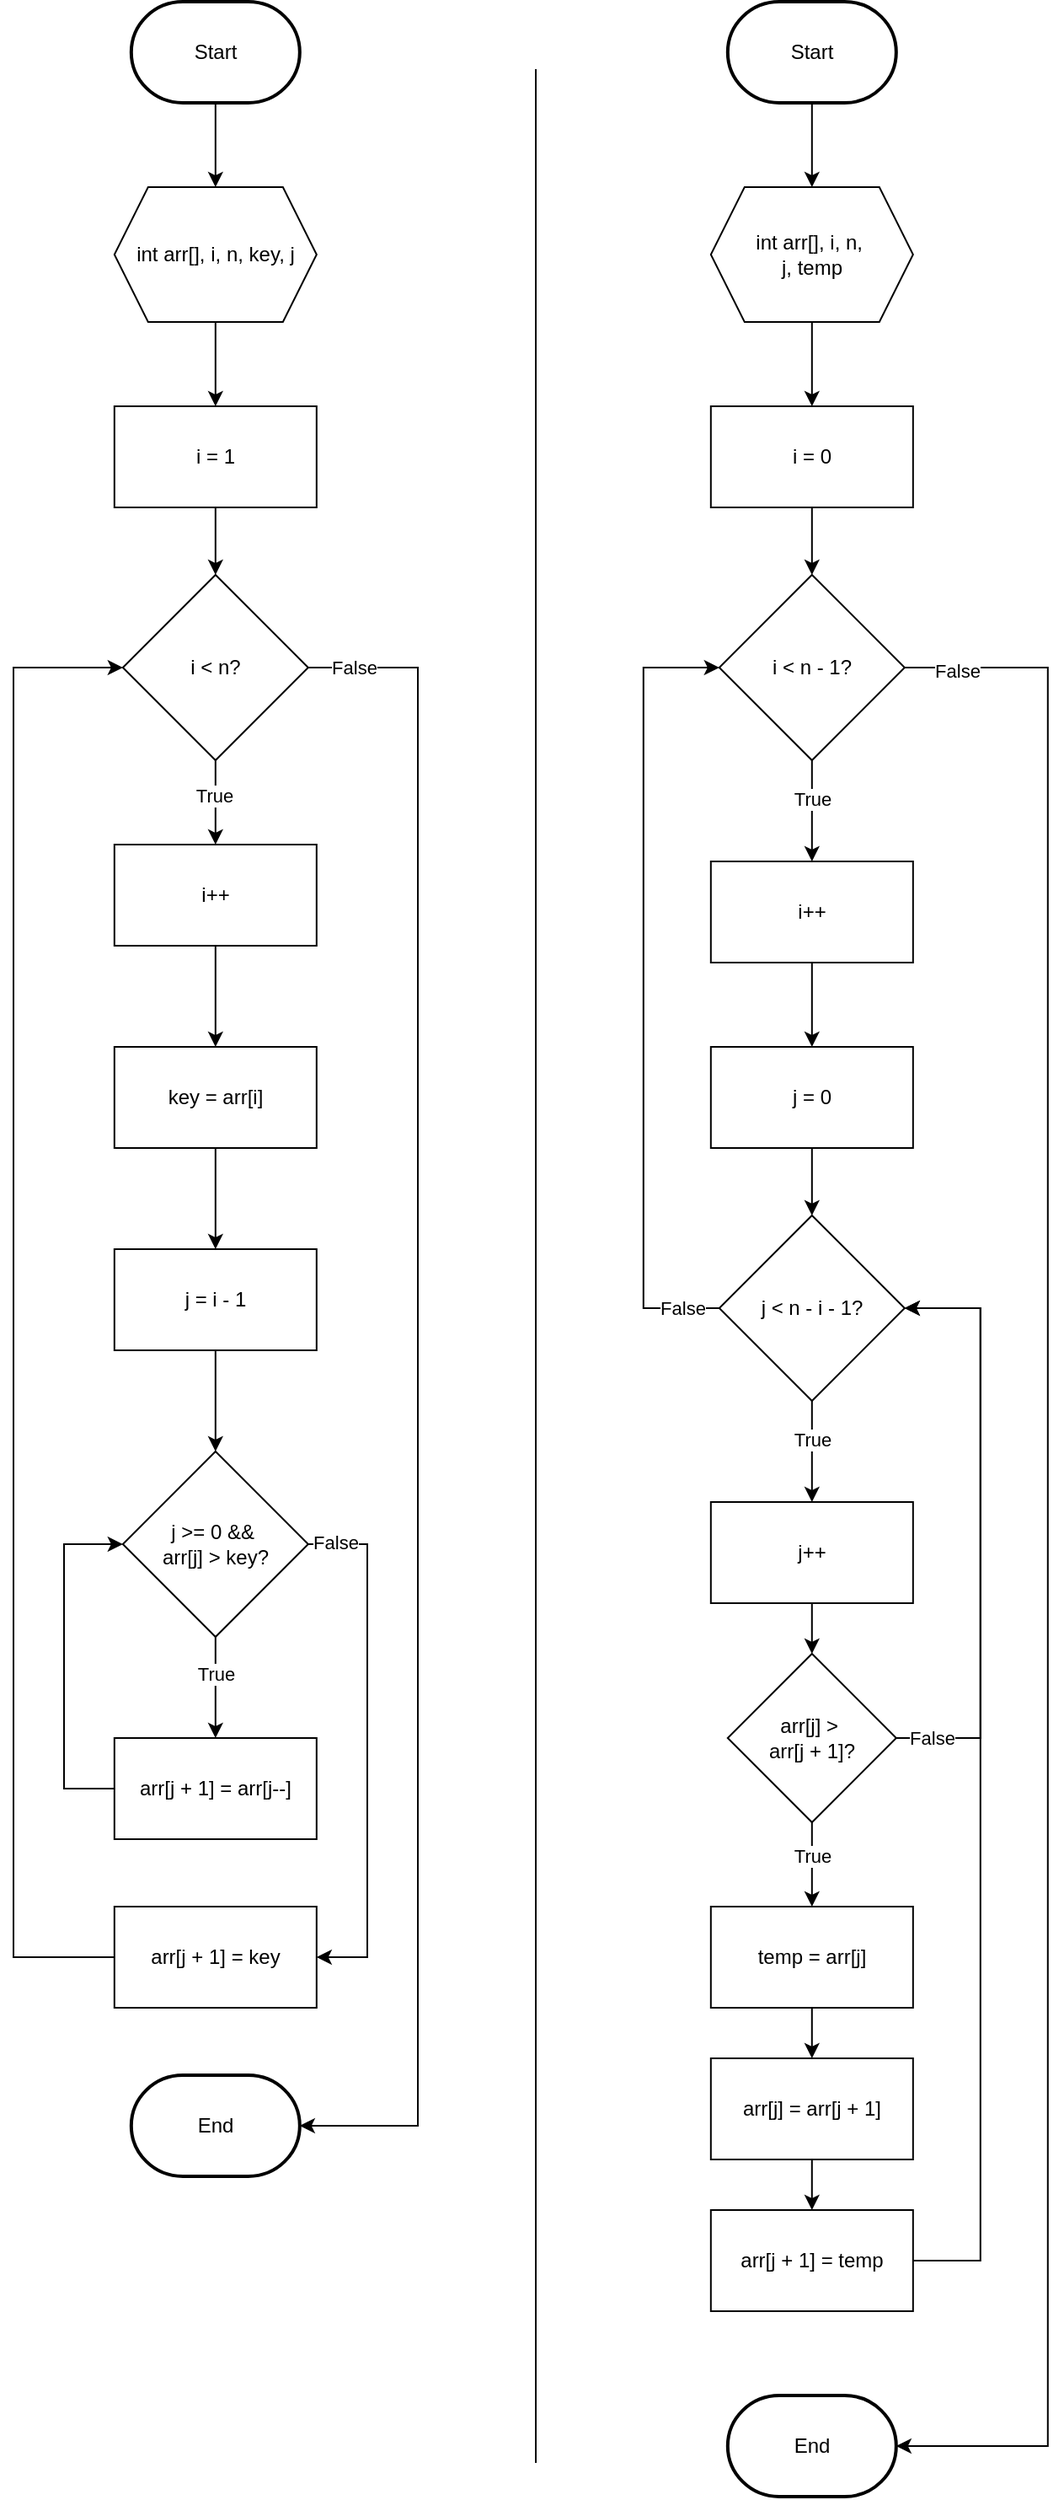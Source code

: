 <mxfile version="25.0.1" pages="7">
  <diagram name="Insertion&amp;BubbleSort" id="5ZgE6zbNvka071wBKeSr">
    <mxGraphModel dx="2523" dy="1368" grid="1" gridSize="10" guides="1" tooltips="1" connect="1" arrows="1" fold="1" page="1" pageScale="1" pageWidth="827" pageHeight="1169" math="0" shadow="0">
      <root>
        <mxCell id="2TdTK5GUky_StFkDzAig-0" />
        <mxCell id="2TdTK5GUky_StFkDzAig-1" parent="2TdTK5GUky_StFkDzAig-0" />
        <mxCell id="K0HYi-jAbgCCVWoJwuS--0" style="edgeStyle=orthogonalEdgeStyle;rounded=0;orthogonalLoop=1;jettySize=auto;html=1;entryX=0.5;entryY=0;entryDx=0;entryDy=0;" parent="2TdTK5GUky_StFkDzAig-1" source="K0HYi-jAbgCCVWoJwuS--1" target="K0HYi-jAbgCCVWoJwuS--6" edge="1">
          <mxGeometry relative="1" as="geometry" />
        </mxCell>
        <mxCell id="K0HYi-jAbgCCVWoJwuS--1" value="Start" style="strokeWidth=2;html=1;shape=mxgraph.flowchart.terminator;whiteSpace=wrap;" parent="2TdTK5GUky_StFkDzAig-1" vertex="1">
          <mxGeometry x="109.91" y="130" width="100" height="60" as="geometry" />
        </mxCell>
        <mxCell id="K0HYi-jAbgCCVWoJwuS--2" style="edgeStyle=orthogonalEdgeStyle;rounded=0;orthogonalLoop=1;jettySize=auto;html=1;entryX=0.5;entryY=0;entryDx=0;entryDy=0;" parent="2TdTK5GUky_StFkDzAig-1" source="K0HYi-jAbgCCVWoJwuS--4" target="K0HYi-jAbgCCVWoJwuS--10" edge="1">
          <mxGeometry relative="1" as="geometry" />
        </mxCell>
        <mxCell id="K0HYi-jAbgCCVWoJwuS--3" value="True" style="edgeLabel;html=1;align=center;verticalAlign=middle;resizable=0;points=[];" parent="K0HYi-jAbgCCVWoJwuS--2" vertex="1" connectable="0">
          <mxGeometry x="-0.171" y="-1" relative="1" as="geometry">
            <mxPoint as="offset" />
          </mxGeometry>
        </mxCell>
        <mxCell id="K0HYi-jAbgCCVWoJwuS--4" value="i &amp;lt; n?" style="rhombus;whiteSpace=wrap;html=1;" parent="2TdTK5GUky_StFkDzAig-1" vertex="1">
          <mxGeometry x="104.91" y="470" width="110" height="110" as="geometry" />
        </mxCell>
        <mxCell id="K0HYi-jAbgCCVWoJwuS--5" style="edgeStyle=orthogonalEdgeStyle;rounded=0;orthogonalLoop=1;jettySize=auto;html=1;entryX=0.5;entryY=0;entryDx=0;entryDy=0;" parent="2TdTK5GUky_StFkDzAig-1" source="K0HYi-jAbgCCVWoJwuS--6" target="K0HYi-jAbgCCVWoJwuS--8" edge="1">
          <mxGeometry relative="1" as="geometry" />
        </mxCell>
        <mxCell id="K0HYi-jAbgCCVWoJwuS--6" value="int arr[], i, n, key, j" style="shape=hexagon;perimeter=hexagonPerimeter2;whiteSpace=wrap;html=1;fixedSize=1;" parent="2TdTK5GUky_StFkDzAig-1" vertex="1">
          <mxGeometry x="99.91" y="240" width="120" height="80" as="geometry" />
        </mxCell>
        <mxCell id="K0HYi-jAbgCCVWoJwuS--7" style="edgeStyle=orthogonalEdgeStyle;rounded=0;orthogonalLoop=1;jettySize=auto;html=1;entryX=0.5;entryY=0;entryDx=0;entryDy=0;" parent="2TdTK5GUky_StFkDzAig-1" source="K0HYi-jAbgCCVWoJwuS--8" target="K0HYi-jAbgCCVWoJwuS--4" edge="1">
          <mxGeometry relative="1" as="geometry" />
        </mxCell>
        <mxCell id="K0HYi-jAbgCCVWoJwuS--8" value="i = 1" style="rounded=0;whiteSpace=wrap;html=1;" parent="2TdTK5GUky_StFkDzAig-1" vertex="1">
          <mxGeometry x="99.91" y="370" width="120" height="60" as="geometry" />
        </mxCell>
        <mxCell id="K0HYi-jAbgCCVWoJwuS--9" style="edgeStyle=orthogonalEdgeStyle;rounded=0;orthogonalLoop=1;jettySize=auto;html=1;entryX=0.5;entryY=0;entryDx=0;entryDy=0;" parent="2TdTK5GUky_StFkDzAig-1" source="K0HYi-jAbgCCVWoJwuS--10" target="K0HYi-jAbgCCVWoJwuS--12" edge="1">
          <mxGeometry relative="1" as="geometry" />
        </mxCell>
        <mxCell id="K0HYi-jAbgCCVWoJwuS--10" value="i++" style="rounded=0;whiteSpace=wrap;html=1;" parent="2TdTK5GUky_StFkDzAig-1" vertex="1">
          <mxGeometry x="99.91" y="630" width="120" height="60" as="geometry" />
        </mxCell>
        <mxCell id="K0HYi-jAbgCCVWoJwuS--11" style="edgeStyle=orthogonalEdgeStyle;rounded=0;orthogonalLoop=1;jettySize=auto;html=1;entryX=0.5;entryY=0;entryDx=0;entryDy=0;" parent="2TdTK5GUky_StFkDzAig-1" source="K0HYi-jAbgCCVWoJwuS--12" target="K0HYi-jAbgCCVWoJwuS--14" edge="1">
          <mxGeometry relative="1" as="geometry" />
        </mxCell>
        <mxCell id="K0HYi-jAbgCCVWoJwuS--12" value="key = arr[i]" style="rounded=0;whiteSpace=wrap;html=1;" parent="2TdTK5GUky_StFkDzAig-1" vertex="1">
          <mxGeometry x="99.91" y="750" width="120" height="60" as="geometry" />
        </mxCell>
        <mxCell id="K0HYi-jAbgCCVWoJwuS--13" style="edgeStyle=orthogonalEdgeStyle;rounded=0;orthogonalLoop=1;jettySize=auto;html=1;entryX=0.5;entryY=0;entryDx=0;entryDy=0;" parent="2TdTK5GUky_StFkDzAig-1" source="K0HYi-jAbgCCVWoJwuS--14" target="K0HYi-jAbgCCVWoJwuS--19" edge="1">
          <mxGeometry relative="1" as="geometry" />
        </mxCell>
        <mxCell id="K0HYi-jAbgCCVWoJwuS--14" value="j = i - 1" style="rounded=0;whiteSpace=wrap;html=1;" parent="2TdTK5GUky_StFkDzAig-1" vertex="1">
          <mxGeometry x="99.91" y="870" width="120" height="60" as="geometry" />
        </mxCell>
        <mxCell id="K0HYi-jAbgCCVWoJwuS--15" style="edgeStyle=orthogonalEdgeStyle;rounded=0;orthogonalLoop=1;jettySize=auto;html=1;entryX=0.5;entryY=0;entryDx=0;entryDy=0;" parent="2TdTK5GUky_StFkDzAig-1" source="K0HYi-jAbgCCVWoJwuS--19" target="K0HYi-jAbgCCVWoJwuS--21" edge="1">
          <mxGeometry relative="1" as="geometry" />
        </mxCell>
        <mxCell id="K0HYi-jAbgCCVWoJwuS--16" value="True" style="edgeLabel;html=1;align=center;verticalAlign=middle;resizable=0;points=[];" parent="K0HYi-jAbgCCVWoJwuS--15" vertex="1" connectable="0">
          <mxGeometry x="-0.28" relative="1" as="geometry">
            <mxPoint as="offset" />
          </mxGeometry>
        </mxCell>
        <mxCell id="K0HYi-jAbgCCVWoJwuS--17" style="edgeStyle=orthogonalEdgeStyle;rounded=0;orthogonalLoop=1;jettySize=auto;html=1;entryX=1;entryY=0.5;entryDx=0;entryDy=0;" parent="2TdTK5GUky_StFkDzAig-1" source="K0HYi-jAbgCCVWoJwuS--19" target="K0HYi-jAbgCCVWoJwuS--25" edge="1">
          <mxGeometry relative="1" as="geometry">
            <Array as="points">
              <mxPoint x="250" y="1045" />
              <mxPoint x="250" y="1290" />
            </Array>
          </mxGeometry>
        </mxCell>
        <mxCell id="i8Hv7l3qWjRqeoRtiddR-0" value="False" style="edgeLabel;html=1;align=center;verticalAlign=middle;resizable=0;points=[];" vertex="1" connectable="0" parent="K0HYi-jAbgCCVWoJwuS--17">
          <mxGeometry x="-0.897" y="1" relative="1" as="geometry">
            <mxPoint as="offset" />
          </mxGeometry>
        </mxCell>
        <mxCell id="K0HYi-jAbgCCVWoJwuS--19" value="j &amp;gt;= 0 &amp;amp;&amp;amp;&amp;nbsp;&lt;div&gt;arr[j] &amp;gt; key?&lt;/div&gt;" style="rhombus;whiteSpace=wrap;html=1;" parent="2TdTK5GUky_StFkDzAig-1" vertex="1">
          <mxGeometry x="104.91" y="990" width="110" height="110" as="geometry" />
        </mxCell>
        <mxCell id="K0HYi-jAbgCCVWoJwuS--21" value="arr[j + 1] = arr[j--]" style="rounded=0;whiteSpace=wrap;html=1;" parent="2TdTK5GUky_StFkDzAig-1" vertex="1">
          <mxGeometry x="99.91" y="1160" width="120" height="60" as="geometry" />
        </mxCell>
        <mxCell id="K0HYi-jAbgCCVWoJwuS--22" style="edgeStyle=orthogonalEdgeStyle;rounded=0;orthogonalLoop=1;jettySize=auto;html=1;entryX=0;entryY=0.5;entryDx=0;entryDy=0;exitX=0;exitY=0.5;exitDx=0;exitDy=0;" parent="2TdTK5GUky_StFkDzAig-1" source="K0HYi-jAbgCCVWoJwuS--21" target="K0HYi-jAbgCCVWoJwuS--19" edge="1">
          <mxGeometry relative="1" as="geometry">
            <Array as="points">
              <mxPoint x="70" y="1190" />
              <mxPoint x="70" y="1045" />
            </Array>
            <mxPoint x="99.91" y="1310.0" as="sourcePoint" />
          </mxGeometry>
        </mxCell>
        <mxCell id="K0HYi-jAbgCCVWoJwuS--24" style="edgeStyle=orthogonalEdgeStyle;rounded=0;orthogonalLoop=1;jettySize=auto;html=1;entryX=0;entryY=0.5;entryDx=0;entryDy=0;exitX=0;exitY=0.5;exitDx=0;exitDy=0;" parent="2TdTK5GUky_StFkDzAig-1" source="K0HYi-jAbgCCVWoJwuS--25" target="K0HYi-jAbgCCVWoJwuS--4" edge="1">
          <mxGeometry relative="1" as="geometry">
            <Array as="points">
              <mxPoint x="40" y="1290" />
              <mxPoint x="40" y="525" />
            </Array>
          </mxGeometry>
        </mxCell>
        <mxCell id="K0HYi-jAbgCCVWoJwuS--25" value="arr[j + 1] = key" style="rounded=0;whiteSpace=wrap;html=1;" parent="2TdTK5GUky_StFkDzAig-1" vertex="1">
          <mxGeometry x="99.91" y="1260" width="120" height="60" as="geometry" />
        </mxCell>
        <mxCell id="K0HYi-jAbgCCVWoJwuS--26" value="End" style="strokeWidth=2;html=1;shape=mxgraph.flowchart.terminator;whiteSpace=wrap;" parent="2TdTK5GUky_StFkDzAig-1" vertex="1">
          <mxGeometry x="109.91" y="1360" width="100" height="60" as="geometry" />
        </mxCell>
        <mxCell id="K0HYi-jAbgCCVWoJwuS--27" style="edgeStyle=orthogonalEdgeStyle;rounded=0;orthogonalLoop=1;jettySize=auto;html=1;entryX=1;entryY=0.5;entryDx=0;entryDy=0;entryPerimeter=0;" parent="2TdTK5GUky_StFkDzAig-1" source="K0HYi-jAbgCCVWoJwuS--4" target="K0HYi-jAbgCCVWoJwuS--26" edge="1">
          <mxGeometry relative="1" as="geometry">
            <Array as="points">
              <mxPoint x="280" y="525" />
              <mxPoint x="280" y="1390" />
            </Array>
          </mxGeometry>
        </mxCell>
        <mxCell id="K0HYi-jAbgCCVWoJwuS--31" value="False" style="edgeLabel;html=1;align=center;verticalAlign=middle;resizable=0;points=[];" parent="K0HYi-jAbgCCVWoJwuS--27" vertex="1" connectable="0">
          <mxGeometry x="-0.946" relative="1" as="geometry">
            <mxPoint as="offset" />
          </mxGeometry>
        </mxCell>
        <mxCell id="UnYyeYqV2a_e_00dhNaa-0" style="edgeStyle=orthogonalEdgeStyle;rounded=0;orthogonalLoop=1;jettySize=auto;html=1;entryX=0.5;entryY=0;entryDx=0;entryDy=0;" edge="1" parent="2TdTK5GUky_StFkDzAig-1" source="UnYyeYqV2a_e_00dhNaa-1" target="UnYyeYqV2a_e_00dhNaa-6">
          <mxGeometry relative="1" as="geometry" />
        </mxCell>
        <mxCell id="UnYyeYqV2a_e_00dhNaa-1" value="Start" style="strokeWidth=2;html=1;shape=mxgraph.flowchart.terminator;whiteSpace=wrap;" vertex="1" parent="2TdTK5GUky_StFkDzAig-1">
          <mxGeometry x="463.91" y="130" width="100" height="60" as="geometry" />
        </mxCell>
        <mxCell id="UnYyeYqV2a_e_00dhNaa-2" style="edgeStyle=orthogonalEdgeStyle;rounded=0;orthogonalLoop=1;jettySize=auto;html=1;entryX=0.5;entryY=0;entryDx=0;entryDy=0;" edge="1" parent="2TdTK5GUky_StFkDzAig-1" source="UnYyeYqV2a_e_00dhNaa-4" target="UnYyeYqV2a_e_00dhNaa-10">
          <mxGeometry relative="1" as="geometry" />
        </mxCell>
        <mxCell id="UnYyeYqV2a_e_00dhNaa-3" value="True" style="edgeLabel;html=1;align=center;verticalAlign=middle;resizable=0;points=[];" vertex="1" connectable="0" parent="UnYyeYqV2a_e_00dhNaa-2">
          <mxGeometry x="-0.238" relative="1" as="geometry">
            <mxPoint as="offset" />
          </mxGeometry>
        </mxCell>
        <mxCell id="UnYyeYqV2a_e_00dhNaa-4" value="i &amp;lt; n - 1?" style="rhombus;whiteSpace=wrap;html=1;" vertex="1" parent="2TdTK5GUky_StFkDzAig-1">
          <mxGeometry x="458.91" y="470" width="110" height="110" as="geometry" />
        </mxCell>
        <mxCell id="UnYyeYqV2a_e_00dhNaa-5" style="edgeStyle=orthogonalEdgeStyle;rounded=0;orthogonalLoop=1;jettySize=auto;html=1;entryX=0.5;entryY=0;entryDx=0;entryDy=0;" edge="1" parent="2TdTK5GUky_StFkDzAig-1" source="UnYyeYqV2a_e_00dhNaa-6" target="UnYyeYqV2a_e_00dhNaa-8">
          <mxGeometry relative="1" as="geometry" />
        </mxCell>
        <mxCell id="UnYyeYqV2a_e_00dhNaa-6" value="int arr[], i, n,&amp;nbsp;&lt;div&gt;j, temp&lt;/div&gt;" style="shape=hexagon;perimeter=hexagonPerimeter2;whiteSpace=wrap;html=1;fixedSize=1;" vertex="1" parent="2TdTK5GUky_StFkDzAig-1">
          <mxGeometry x="453.91" y="240" width="120" height="80" as="geometry" />
        </mxCell>
        <mxCell id="UnYyeYqV2a_e_00dhNaa-7" style="edgeStyle=orthogonalEdgeStyle;rounded=0;orthogonalLoop=1;jettySize=auto;html=1;entryX=0.5;entryY=0;entryDx=0;entryDy=0;" edge="1" parent="2TdTK5GUky_StFkDzAig-1" source="UnYyeYqV2a_e_00dhNaa-8" target="UnYyeYqV2a_e_00dhNaa-4">
          <mxGeometry relative="1" as="geometry" />
        </mxCell>
        <mxCell id="UnYyeYqV2a_e_00dhNaa-8" value="i = 0" style="rounded=0;whiteSpace=wrap;html=1;" vertex="1" parent="2TdTK5GUky_StFkDzAig-1">
          <mxGeometry x="453.91" y="370" width="120" height="60" as="geometry" />
        </mxCell>
        <mxCell id="UnYyeYqV2a_e_00dhNaa-9" style="edgeStyle=orthogonalEdgeStyle;rounded=0;orthogonalLoop=1;jettySize=auto;html=1;entryX=0.5;entryY=0;entryDx=0;entryDy=0;" edge="1" parent="2TdTK5GUky_StFkDzAig-1" source="UnYyeYqV2a_e_00dhNaa-10" target="UnYyeYqV2a_e_00dhNaa-20">
          <mxGeometry relative="1" as="geometry">
            <mxPoint x="513.91" y="750" as="targetPoint" />
          </mxGeometry>
        </mxCell>
        <mxCell id="UnYyeYqV2a_e_00dhNaa-10" value="i++" style="rounded=0;whiteSpace=wrap;html=1;" vertex="1" parent="2TdTK5GUky_StFkDzAig-1">
          <mxGeometry x="453.91" y="640" width="120" height="60" as="geometry" />
        </mxCell>
        <mxCell id="UnYyeYqV2a_e_00dhNaa-11" value="End" style="strokeWidth=2;html=1;shape=mxgraph.flowchart.terminator;whiteSpace=wrap;" vertex="1" parent="2TdTK5GUky_StFkDzAig-1">
          <mxGeometry x="463.91" y="1550" width="100" height="60" as="geometry" />
        </mxCell>
        <mxCell id="UnYyeYqV2a_e_00dhNaa-12" style="edgeStyle=orthogonalEdgeStyle;rounded=0;orthogonalLoop=1;jettySize=auto;html=1;entryX=1;entryY=0.5;entryDx=0;entryDy=0;entryPerimeter=0;" edge="1" parent="2TdTK5GUky_StFkDzAig-1" source="UnYyeYqV2a_e_00dhNaa-4" target="UnYyeYqV2a_e_00dhNaa-11">
          <mxGeometry relative="1" as="geometry">
            <Array as="points">
              <mxPoint x="653.91" y="525" />
              <mxPoint x="653.91" y="1580" />
            </Array>
          </mxGeometry>
        </mxCell>
        <mxCell id="UnYyeYqV2a_e_00dhNaa-13" value="False" style="edgeLabel;html=1;align=center;verticalAlign=middle;resizable=0;points=[];" vertex="1" connectable="0" parent="UnYyeYqV2a_e_00dhNaa-12">
          <mxGeometry x="-0.95" y="-2" relative="1" as="geometry">
            <mxPoint as="offset" />
          </mxGeometry>
        </mxCell>
        <mxCell id="UnYyeYqV2a_e_00dhNaa-14" style="edgeStyle=orthogonalEdgeStyle;rounded=0;orthogonalLoop=1;jettySize=auto;html=1;entryX=0.5;entryY=0;entryDx=0;entryDy=0;" edge="1" parent="2TdTK5GUky_StFkDzAig-1" source="UnYyeYqV2a_e_00dhNaa-18" target="UnYyeYqV2a_e_00dhNaa-22">
          <mxGeometry relative="1" as="geometry" />
        </mxCell>
        <mxCell id="UnYyeYqV2a_e_00dhNaa-15" value="True" style="edgeLabel;html=1;align=center;verticalAlign=middle;resizable=0;points=[];" vertex="1" connectable="0" parent="UnYyeYqV2a_e_00dhNaa-14">
          <mxGeometry x="-0.238" relative="1" as="geometry">
            <mxPoint as="offset" />
          </mxGeometry>
        </mxCell>
        <mxCell id="UnYyeYqV2a_e_00dhNaa-16" style="edgeStyle=orthogonalEdgeStyle;rounded=0;orthogonalLoop=1;jettySize=auto;html=1;entryX=0;entryY=0.5;entryDx=0;entryDy=0;" edge="1" parent="2TdTK5GUky_StFkDzAig-1" source="UnYyeYqV2a_e_00dhNaa-18" target="UnYyeYqV2a_e_00dhNaa-4">
          <mxGeometry relative="1" as="geometry">
            <Array as="points">
              <mxPoint x="413.91" y="905" />
              <mxPoint x="413.91" y="525" />
            </Array>
          </mxGeometry>
        </mxCell>
        <mxCell id="UnYyeYqV2a_e_00dhNaa-17" value="False" style="edgeLabel;html=1;align=center;verticalAlign=middle;resizable=0;points=[];" vertex="1" connectable="0" parent="UnYyeYqV2a_e_00dhNaa-16">
          <mxGeometry x="-0.904" relative="1" as="geometry">
            <mxPoint as="offset" />
          </mxGeometry>
        </mxCell>
        <mxCell id="UnYyeYqV2a_e_00dhNaa-18" value="j &amp;lt; n - i - 1?" style="rhombus;whiteSpace=wrap;html=1;" vertex="1" parent="2TdTK5GUky_StFkDzAig-1">
          <mxGeometry x="458.91" y="850" width="110" height="110" as="geometry" />
        </mxCell>
        <mxCell id="UnYyeYqV2a_e_00dhNaa-19" style="edgeStyle=orthogonalEdgeStyle;rounded=0;orthogonalLoop=1;jettySize=auto;html=1;entryX=0.5;entryY=0;entryDx=0;entryDy=0;" edge="1" parent="2TdTK5GUky_StFkDzAig-1" source="UnYyeYqV2a_e_00dhNaa-20" target="UnYyeYqV2a_e_00dhNaa-18">
          <mxGeometry relative="1" as="geometry" />
        </mxCell>
        <mxCell id="UnYyeYqV2a_e_00dhNaa-20" value="j = 0" style="rounded=0;whiteSpace=wrap;html=1;" vertex="1" parent="2TdTK5GUky_StFkDzAig-1">
          <mxGeometry x="453.91" y="750" width="120" height="60" as="geometry" />
        </mxCell>
        <mxCell id="UnYyeYqV2a_e_00dhNaa-21" style="edgeStyle=orthogonalEdgeStyle;rounded=0;orthogonalLoop=1;jettySize=auto;html=1;entryX=0.5;entryY=0;entryDx=0;entryDy=0;" edge="1" parent="2TdTK5GUky_StFkDzAig-1" source="UnYyeYqV2a_e_00dhNaa-22" target="UnYyeYqV2a_e_00dhNaa-27">
          <mxGeometry relative="1" as="geometry" />
        </mxCell>
        <mxCell id="UnYyeYqV2a_e_00dhNaa-22" value="j++" style="rounded=0;whiteSpace=wrap;html=1;" vertex="1" parent="2TdTK5GUky_StFkDzAig-1">
          <mxGeometry x="453.91" y="1020" width="120" height="60" as="geometry" />
        </mxCell>
        <mxCell id="UnYyeYqV2a_e_00dhNaa-23" style="edgeStyle=orthogonalEdgeStyle;rounded=0;orthogonalLoop=1;jettySize=auto;html=1;entryX=0.5;entryY=0;entryDx=0;entryDy=0;" edge="1" parent="2TdTK5GUky_StFkDzAig-1" source="UnYyeYqV2a_e_00dhNaa-27" target="UnYyeYqV2a_e_00dhNaa-29">
          <mxGeometry relative="1" as="geometry" />
        </mxCell>
        <mxCell id="UnYyeYqV2a_e_00dhNaa-24" value="True" style="edgeLabel;html=1;align=center;verticalAlign=middle;resizable=0;points=[];" vertex="1" connectable="0" parent="UnYyeYqV2a_e_00dhNaa-23">
          <mxGeometry x="-0.198" relative="1" as="geometry">
            <mxPoint as="offset" />
          </mxGeometry>
        </mxCell>
        <mxCell id="UnYyeYqV2a_e_00dhNaa-25" style="edgeStyle=orthogonalEdgeStyle;rounded=0;orthogonalLoop=1;jettySize=auto;html=1;entryX=1;entryY=0.5;entryDx=0;entryDy=0;exitX=1;exitY=0.5;exitDx=0;exitDy=0;" edge="1" parent="2TdTK5GUky_StFkDzAig-1" source="UnYyeYqV2a_e_00dhNaa-27" target="UnYyeYqV2a_e_00dhNaa-18">
          <mxGeometry relative="1" as="geometry">
            <mxPoint x="563.91" y="1180" as="sourcePoint" />
            <Array as="points">
              <mxPoint x="613.91" y="1160" />
              <mxPoint x="613.91" y="905" />
            </Array>
          </mxGeometry>
        </mxCell>
        <mxCell id="UnYyeYqV2a_e_00dhNaa-26" value="False" style="edgeLabel;html=1;align=center;verticalAlign=middle;resizable=0;points=[];" vertex="1" connectable="0" parent="UnYyeYqV2a_e_00dhNaa-25">
          <mxGeometry x="-0.883" relative="1" as="geometry">
            <mxPoint as="offset" />
          </mxGeometry>
        </mxCell>
        <mxCell id="UnYyeYqV2a_e_00dhNaa-27" value="arr[j] &amp;gt;&amp;nbsp;&lt;div&gt;arr[j + 1]?&lt;/div&gt;" style="rhombus;whiteSpace=wrap;html=1;" vertex="1" parent="2TdTK5GUky_StFkDzAig-1">
          <mxGeometry x="463.91" y="1110" width="100" height="100" as="geometry" />
        </mxCell>
        <mxCell id="UnYyeYqV2a_e_00dhNaa-28" style="edgeStyle=orthogonalEdgeStyle;rounded=0;orthogonalLoop=1;jettySize=auto;html=1;entryX=0.5;entryY=0;entryDx=0;entryDy=0;" edge="1" parent="2TdTK5GUky_StFkDzAig-1" source="UnYyeYqV2a_e_00dhNaa-29" target="UnYyeYqV2a_e_00dhNaa-31">
          <mxGeometry relative="1" as="geometry" />
        </mxCell>
        <mxCell id="UnYyeYqV2a_e_00dhNaa-29" value="temp = arr[j]" style="rounded=0;whiteSpace=wrap;html=1;" vertex="1" parent="2TdTK5GUky_StFkDzAig-1">
          <mxGeometry x="453.91" y="1260" width="120" height="60" as="geometry" />
        </mxCell>
        <mxCell id="UnYyeYqV2a_e_00dhNaa-30" style="edgeStyle=orthogonalEdgeStyle;rounded=0;orthogonalLoop=1;jettySize=auto;html=1;entryX=0.5;entryY=0;entryDx=0;entryDy=0;" edge="1" parent="2TdTK5GUky_StFkDzAig-1" source="UnYyeYqV2a_e_00dhNaa-31" target="UnYyeYqV2a_e_00dhNaa-33">
          <mxGeometry relative="1" as="geometry" />
        </mxCell>
        <mxCell id="UnYyeYqV2a_e_00dhNaa-31" value="arr[j] = arr[j + 1]" style="rounded=0;whiteSpace=wrap;html=1;" vertex="1" parent="2TdTK5GUky_StFkDzAig-1">
          <mxGeometry x="453.91" y="1350" width="120" height="60" as="geometry" />
        </mxCell>
        <mxCell id="UnYyeYqV2a_e_00dhNaa-32" style="edgeStyle=orthogonalEdgeStyle;rounded=0;orthogonalLoop=1;jettySize=auto;html=1;entryX=1;entryY=0.5;entryDx=0;entryDy=0;exitX=1;exitY=0.5;exitDx=0;exitDy=0;" edge="1" parent="2TdTK5GUky_StFkDzAig-1" source="UnYyeYqV2a_e_00dhNaa-33" target="UnYyeYqV2a_e_00dhNaa-18">
          <mxGeometry relative="1" as="geometry">
            <Array as="points">
              <mxPoint x="613.91" y="1470" />
              <mxPoint x="613.91" y="905" />
            </Array>
          </mxGeometry>
        </mxCell>
        <mxCell id="UnYyeYqV2a_e_00dhNaa-33" value="arr[j + 1] = temp" style="rounded=0;whiteSpace=wrap;html=1;" vertex="1" parent="2TdTK5GUky_StFkDzAig-1">
          <mxGeometry x="453.91" y="1440" width="120" height="60" as="geometry" />
        </mxCell>
        <mxCell id="vcj0y68UPQ0jqnKKi7gh-0" value="" style="endArrow=none;html=1;rounded=0;" edge="1" parent="2TdTK5GUky_StFkDzAig-1">
          <mxGeometry width="50" height="50" relative="1" as="geometry">
            <mxPoint x="350" y="1590" as="sourcePoint" />
            <mxPoint x="350" y="170" as="targetPoint" />
          </mxGeometry>
        </mxCell>
      </root>
    </mxGraphModel>
  </diagram>
  <diagram name="quickSort" id="nCtWsNOtekj4uL_qQIdq">
    <mxGraphModel dx="2018" dy="1094" grid="1" gridSize="10" guides="1" tooltips="1" connect="1" arrows="1" fold="1" page="1" pageScale="1" pageWidth="827" pageHeight="1169" math="0" shadow="0">
      <root>
        <mxCell id="Dwvil3pzMltV7yOVJKBg-0" />
        <mxCell id="Dwvil3pzMltV7yOVJKBg-1" parent="Dwvil3pzMltV7yOVJKBg-0" />
        <mxCell id="FW1ijfZ1SCoCDVpYfep_-11" style="edgeStyle=orthogonalEdgeStyle;rounded=0;orthogonalLoop=1;jettySize=auto;html=1;entryX=0.5;entryY=0;entryDx=0;entryDy=0;" parent="Dwvil3pzMltV7yOVJKBg-1" source="FW1ijfZ1SCoCDVpYfep_-12" target="FW1ijfZ1SCoCDVpYfep_-14" edge="1">
          <mxGeometry relative="1" as="geometry" />
        </mxCell>
        <mxCell id="FW1ijfZ1SCoCDVpYfep_-12" value="Start" style="strokeWidth=2;html=1;shape=mxgraph.flowchart.terminator;whiteSpace=wrap;" parent="Dwvil3pzMltV7yOVJKBg-1" vertex="1">
          <mxGeometry x="540" y="150" width="100" height="60" as="geometry" />
        </mxCell>
        <mxCell id="FW1ijfZ1SCoCDVpYfep_-13" style="edgeStyle=orthogonalEdgeStyle;rounded=0;orthogonalLoop=1;jettySize=auto;html=1;entryX=0.5;entryY=0;entryDx=0;entryDy=0;" parent="Dwvil3pzMltV7yOVJKBg-1" source="FW1ijfZ1SCoCDVpYfep_-14" target="FW1ijfZ1SCoCDVpYfep_-16" edge="1">
          <mxGeometry relative="1" as="geometry" />
        </mxCell>
        <mxCell id="FW1ijfZ1SCoCDVpYfep_-14" value="&lt;font style=&quot;font-size: 12px;&quot;&gt;int arr[], low, high, pivot, i, j, temp&lt;/font&gt;" style="shape=hexagon;perimeter=hexagonPerimeter2;whiteSpace=wrap;html=1;fixedSize=1;" parent="Dwvil3pzMltV7yOVJKBg-1" vertex="1">
          <mxGeometry x="530" y="260" width="120" height="80" as="geometry" />
        </mxCell>
        <mxCell id="FW1ijfZ1SCoCDVpYfep_-15" style="edgeStyle=orthogonalEdgeStyle;rounded=0;orthogonalLoop=1;jettySize=auto;html=1;entryX=0.5;entryY=0;entryDx=0;entryDy=0;" parent="Dwvil3pzMltV7yOVJKBg-1" source="FW1ijfZ1SCoCDVpYfep_-16" target="FW1ijfZ1SCoCDVpYfep_-18" edge="1">
          <mxGeometry relative="1" as="geometry" />
        </mxCell>
        <mxCell id="FW1ijfZ1SCoCDVpYfep_-16" value="pivot = arr[high]" style="rounded=0;whiteSpace=wrap;html=1;" parent="Dwvil3pzMltV7yOVJKBg-1" vertex="1">
          <mxGeometry x="530" y="390" width="120" height="60" as="geometry" />
        </mxCell>
        <mxCell id="FW1ijfZ1SCoCDVpYfep_-17" style="edgeStyle=orthogonalEdgeStyle;rounded=0;orthogonalLoop=1;jettySize=auto;html=1;entryX=0.5;entryY=0;entryDx=0;entryDy=0;" parent="Dwvil3pzMltV7yOVJKBg-1" source="FW1ijfZ1SCoCDVpYfep_-18" target="FW1ijfZ1SCoCDVpYfep_-25" edge="1">
          <mxGeometry relative="1" as="geometry" />
        </mxCell>
        <mxCell id="FW1ijfZ1SCoCDVpYfep_-18" value="i = low - 1" style="rounded=0;whiteSpace=wrap;html=1;" parent="Dwvil3pzMltV7yOVJKBg-1" vertex="1">
          <mxGeometry x="530" y="500" width="120" height="60" as="geometry" />
        </mxCell>
        <mxCell id="FW1ijfZ1SCoCDVpYfep_-19" style="edgeStyle=orthogonalEdgeStyle;rounded=0;orthogonalLoop=1;jettySize=auto;html=1;entryX=0.5;entryY=0;entryDx=0;entryDy=0;" parent="Dwvil3pzMltV7yOVJKBg-1" source="FW1ijfZ1SCoCDVpYfep_-23" target="FW1ijfZ1SCoCDVpYfep_-27" edge="1">
          <mxGeometry relative="1" as="geometry" />
        </mxCell>
        <mxCell id="FW1ijfZ1SCoCDVpYfep_-20" value="True" style="edgeLabel;html=1;align=center;verticalAlign=middle;resizable=0;points=[];" parent="FW1ijfZ1SCoCDVpYfep_-19" vertex="1" connectable="0">
          <mxGeometry x="-0.238" relative="1" as="geometry">
            <mxPoint as="offset" />
          </mxGeometry>
        </mxCell>
        <mxCell id="FW1ijfZ1SCoCDVpYfep_-21" style="edgeStyle=orthogonalEdgeStyle;rounded=0;orthogonalLoop=1;jettySize=auto;html=1;entryX=1;entryY=0.5;entryDx=0;entryDy=0;" parent="Dwvil3pzMltV7yOVJKBg-1" source="FW1ijfZ1SCoCDVpYfep_-23" target="FW1ijfZ1SCoCDVpYfep_-38" edge="1">
          <mxGeometry relative="1" as="geometry">
            <Array as="points">
              <mxPoint x="680" y="765" />
              <mxPoint x="680" y="1450" />
            </Array>
          </mxGeometry>
        </mxCell>
        <mxCell id="FW1ijfZ1SCoCDVpYfep_-22" value="False" style="edgeLabel;html=1;align=center;verticalAlign=middle;resizable=0;points=[];" parent="FW1ijfZ1SCoCDVpYfep_-21" vertex="1" connectable="0">
          <mxGeometry x="-0.95" relative="1" as="geometry">
            <mxPoint as="offset" />
          </mxGeometry>
        </mxCell>
        <mxCell id="FW1ijfZ1SCoCDVpYfep_-23" value="j &amp;lt; high?" style="rhombus;whiteSpace=wrap;html=1;" parent="Dwvil3pzMltV7yOVJKBg-1" vertex="1">
          <mxGeometry x="535" y="710" width="110" height="110" as="geometry" />
        </mxCell>
        <mxCell id="FW1ijfZ1SCoCDVpYfep_-24" style="edgeStyle=orthogonalEdgeStyle;rounded=0;orthogonalLoop=1;jettySize=auto;html=1;entryX=0.5;entryY=0;entryDx=0;entryDy=0;" parent="Dwvil3pzMltV7yOVJKBg-1" source="FW1ijfZ1SCoCDVpYfep_-25" target="FW1ijfZ1SCoCDVpYfep_-23" edge="1">
          <mxGeometry relative="1" as="geometry" />
        </mxCell>
        <mxCell id="FW1ijfZ1SCoCDVpYfep_-25" value="j = low" style="rounded=0;whiteSpace=wrap;html=1;" parent="Dwvil3pzMltV7yOVJKBg-1" vertex="1">
          <mxGeometry x="530" y="610" width="120" height="60" as="geometry" />
        </mxCell>
        <mxCell id="FW1ijfZ1SCoCDVpYfep_-26" style="edgeStyle=orthogonalEdgeStyle;rounded=0;orthogonalLoop=1;jettySize=auto;html=1;entryX=0.5;entryY=0;entryDx=0;entryDy=0;" parent="Dwvil3pzMltV7yOVJKBg-1" source="FW1ijfZ1SCoCDVpYfep_-27" target="FW1ijfZ1SCoCDVpYfep_-32" edge="1">
          <mxGeometry relative="1" as="geometry" />
        </mxCell>
        <mxCell id="FW1ijfZ1SCoCDVpYfep_-27" value="j++" style="rounded=0;whiteSpace=wrap;html=1;" parent="Dwvil3pzMltV7yOVJKBg-1" vertex="1">
          <mxGeometry x="530" y="880" width="120" height="60" as="geometry" />
        </mxCell>
        <mxCell id="FW1ijfZ1SCoCDVpYfep_-28" style="edgeStyle=orthogonalEdgeStyle;rounded=0;orthogonalLoop=1;jettySize=auto;html=1;entryX=0.5;entryY=0;entryDx=0;entryDy=0;" parent="Dwvil3pzMltV7yOVJKBg-1" source="FW1ijfZ1SCoCDVpYfep_-32" target="FW1ijfZ1SCoCDVpYfep_-34" edge="1">
          <mxGeometry relative="1" as="geometry" />
        </mxCell>
        <mxCell id="FW1ijfZ1SCoCDVpYfep_-29" value="True" style="edgeLabel;html=1;align=center;verticalAlign=middle;resizable=0;points=[];" parent="FW1ijfZ1SCoCDVpYfep_-28" vertex="1" connectable="0">
          <mxGeometry x="-0.198" relative="1" as="geometry">
            <mxPoint as="offset" />
          </mxGeometry>
        </mxCell>
        <mxCell id="FW1ijfZ1SCoCDVpYfep_-30" style="edgeStyle=orthogonalEdgeStyle;rounded=0;orthogonalLoop=1;jettySize=auto;html=1;entryX=0;entryY=0.5;entryDx=0;entryDy=0;" parent="Dwvil3pzMltV7yOVJKBg-1" source="FW1ijfZ1SCoCDVpYfep_-32" target="FW1ijfZ1SCoCDVpYfep_-23" edge="1">
          <mxGeometry relative="1" as="geometry">
            <Array as="points">
              <mxPoint x="500" y="1040" />
              <mxPoint x="500" y="765" />
            </Array>
          </mxGeometry>
        </mxCell>
        <mxCell id="FW1ijfZ1SCoCDVpYfep_-31" value="False" style="edgeLabel;html=1;align=center;verticalAlign=middle;resizable=0;points=[];" parent="FW1ijfZ1SCoCDVpYfep_-30" vertex="1" connectable="0">
          <mxGeometry x="-0.886" relative="1" as="geometry">
            <mxPoint as="offset" />
          </mxGeometry>
        </mxCell>
        <mxCell id="FW1ijfZ1SCoCDVpYfep_-32" value="arr[j] &amp;lt;= pivot?" style="rhombus;whiteSpace=wrap;html=1;" parent="Dwvil3pzMltV7yOVJKBg-1" vertex="1">
          <mxGeometry x="540" y="990" width="100" height="100" as="geometry" />
        </mxCell>
        <mxCell id="FW1ijfZ1SCoCDVpYfep_-33" style="edgeStyle=orthogonalEdgeStyle;rounded=0;orthogonalLoop=1;jettySize=auto;html=1;entryX=0.5;entryY=0;entryDx=0;entryDy=0;" parent="Dwvil3pzMltV7yOVJKBg-1" source="FW1ijfZ1SCoCDVpYfep_-34" target="FW1ijfZ1SCoCDVpYfep_-36" edge="1">
          <mxGeometry relative="1" as="geometry" />
        </mxCell>
        <mxCell id="FW1ijfZ1SCoCDVpYfep_-34" value="temp = arr[++i]" style="rounded=0;whiteSpace=wrap;html=1;" parent="Dwvil3pzMltV7yOVJKBg-1" vertex="1">
          <mxGeometry x="530" y="1140" width="120" height="60" as="geometry" />
        </mxCell>
        <mxCell id="FW1ijfZ1SCoCDVpYfep_-35" style="edgeStyle=orthogonalEdgeStyle;rounded=0;orthogonalLoop=1;jettySize=auto;html=1;entryX=0;entryY=0.5;entryDx=0;entryDy=0;exitX=0;exitY=0.5;exitDx=0;exitDy=0;" parent="Dwvil3pzMltV7yOVJKBg-1" source="FW1ijfZ1SCoCDVpYfep_-62" target="FW1ijfZ1SCoCDVpYfep_-23" edge="1">
          <mxGeometry relative="1" as="geometry">
            <Array as="points">
              <mxPoint x="380" y="1350" />
              <mxPoint x="380" y="765" />
            </Array>
          </mxGeometry>
        </mxCell>
        <mxCell id="FW1ijfZ1SCoCDVpYfep_-63" style="edgeStyle=orthogonalEdgeStyle;rounded=0;orthogonalLoop=1;jettySize=auto;html=1;entryX=0.5;entryY=0;entryDx=0;entryDy=0;" parent="Dwvil3pzMltV7yOVJKBg-1" source="FW1ijfZ1SCoCDVpYfep_-36" target="FW1ijfZ1SCoCDVpYfep_-62" edge="1">
          <mxGeometry relative="1" as="geometry" />
        </mxCell>
        <mxCell id="FW1ijfZ1SCoCDVpYfep_-36" value="arr[i] = arr[j]" style="rounded=0;whiteSpace=wrap;html=1;" parent="Dwvil3pzMltV7yOVJKBg-1" vertex="1">
          <mxGeometry x="530" y="1230" width="120" height="60" as="geometry" />
        </mxCell>
        <mxCell id="FW1ijfZ1SCoCDVpYfep_-37" style="edgeStyle=orthogonalEdgeStyle;rounded=0;orthogonalLoop=1;jettySize=auto;html=1;entryX=1;entryY=0.5;entryDx=0;entryDy=0;" parent="Dwvil3pzMltV7yOVJKBg-1" source="FW1ijfZ1SCoCDVpYfep_-38" target="FW1ijfZ1SCoCDVpYfep_-39" edge="1">
          <mxGeometry relative="1" as="geometry" />
        </mxCell>
        <mxCell id="FW1ijfZ1SCoCDVpYfep_-38" value="temp = arr[i + 1]" style="rounded=0;whiteSpace=wrap;html=1;" parent="Dwvil3pzMltV7yOVJKBg-1" vertex="1">
          <mxGeometry x="530" y="1420" width="120" height="60" as="geometry" />
        </mxCell>
        <mxCell id="FW1ijfZ1SCoCDVpYfep_-65" style="edgeStyle=orthogonalEdgeStyle;rounded=0;orthogonalLoop=1;jettySize=auto;html=1;entryX=0.5;entryY=0;entryDx=0;entryDy=0;" parent="Dwvil3pzMltV7yOVJKBg-1" source="FW1ijfZ1SCoCDVpYfep_-39" target="FW1ijfZ1SCoCDVpYfep_-64" edge="1">
          <mxGeometry relative="1" as="geometry" />
        </mxCell>
        <mxCell id="FW1ijfZ1SCoCDVpYfep_-39" value="arr[i + 1] = arr[high]" style="rounded=0;whiteSpace=wrap;html=1;" parent="Dwvil3pzMltV7yOVJKBg-1" vertex="1">
          <mxGeometry x="354" y="1420" width="120" height="60" as="geometry" />
        </mxCell>
        <mxCell id="FW1ijfZ1SCoCDVpYfep_-40" value="End" style="strokeWidth=2;html=1;shape=mxgraph.flowchart.terminator;whiteSpace=wrap;" parent="Dwvil3pzMltV7yOVJKBg-1" vertex="1">
          <mxGeometry x="540" y="1620" width="100" height="60" as="geometry" />
        </mxCell>
        <mxCell id="FW1ijfZ1SCoCDVpYfep_-42" style="edgeStyle=orthogonalEdgeStyle;rounded=0;orthogonalLoop=1;jettySize=auto;html=1;entryX=0.5;entryY=0;entryDx=0;entryDy=0;" parent="Dwvil3pzMltV7yOVJKBg-1" source="FW1ijfZ1SCoCDVpYfep_-43" target="FW1ijfZ1SCoCDVpYfep_-45" edge="1">
          <mxGeometry relative="1" as="geometry" />
        </mxCell>
        <mxCell id="FW1ijfZ1SCoCDVpYfep_-43" value="Start" style="strokeWidth=2;html=1;shape=mxgraph.flowchart.terminator;whiteSpace=wrap;" parent="Dwvil3pzMltV7yOVJKBg-1" vertex="1">
          <mxGeometry x="780" y="150" width="100" height="60" as="geometry" />
        </mxCell>
        <mxCell id="FW1ijfZ1SCoCDVpYfep_-44" style="edgeStyle=orthogonalEdgeStyle;rounded=0;orthogonalLoop=1;jettySize=auto;html=1;entryX=0.5;entryY=0;entryDx=0;entryDy=0;" parent="Dwvil3pzMltV7yOVJKBg-1" source="FW1ijfZ1SCoCDVpYfep_-45" target="FW1ijfZ1SCoCDVpYfep_-48" edge="1">
          <mxGeometry relative="1" as="geometry" />
        </mxCell>
        <mxCell id="FW1ijfZ1SCoCDVpYfep_-45" value="&lt;font style=&quot;font-size: 12px;&quot;&gt;int arr[], low,&amp;nbsp;&lt;/font&gt;&lt;div&gt;&lt;font style=&quot;font-size: 12px;&quot;&gt;high, pi&lt;/font&gt;&lt;/div&gt;" style="shape=hexagon;perimeter=hexagonPerimeter2;whiteSpace=wrap;html=1;fixedSize=1;" parent="Dwvil3pzMltV7yOVJKBg-1" vertex="1">
          <mxGeometry x="770" y="260" width="120" height="80" as="geometry" />
        </mxCell>
        <mxCell id="FW1ijfZ1SCoCDVpYfep_-46" style="edgeStyle=orthogonalEdgeStyle;rounded=0;orthogonalLoop=1;jettySize=auto;html=1;entryX=0.5;entryY=0;entryDx=0;entryDy=0;" parent="Dwvil3pzMltV7yOVJKBg-1" source="FW1ijfZ1SCoCDVpYfep_-48" target="FW1ijfZ1SCoCDVpYfep_-50" edge="1">
          <mxGeometry relative="1" as="geometry" />
        </mxCell>
        <mxCell id="FW1ijfZ1SCoCDVpYfep_-47" value="True" style="edgeLabel;html=1;align=center;verticalAlign=middle;resizable=0;points=[];" parent="FW1ijfZ1SCoCDVpYfep_-46" vertex="1" connectable="0">
          <mxGeometry x="-0.304" y="-1" relative="1" as="geometry">
            <mxPoint as="offset" />
          </mxGeometry>
        </mxCell>
        <mxCell id="FW1ijfZ1SCoCDVpYfep_-48" value="low &amp;lt; high?" style="rhombus;whiteSpace=wrap;html=1;" parent="Dwvil3pzMltV7yOVJKBg-1" vertex="1">
          <mxGeometry x="785" y="380" width="90" height="90" as="geometry" />
        </mxCell>
        <mxCell id="FW1ijfZ1SCoCDVpYfep_-49" style="edgeStyle=orthogonalEdgeStyle;rounded=0;orthogonalLoop=1;jettySize=auto;html=1;entryX=0.5;entryY=0;entryDx=0;entryDy=0;" parent="Dwvil3pzMltV7yOVJKBg-1" source="FW1ijfZ1SCoCDVpYfep_-50" target="FW1ijfZ1SCoCDVpYfep_-52" edge="1">
          <mxGeometry relative="1" as="geometry" />
        </mxCell>
        <mxCell id="FW1ijfZ1SCoCDVpYfep_-50" value="pi = partition(arr,&amp;nbsp;&lt;div&gt;low, high)&lt;/div&gt;" style="rounded=0;whiteSpace=wrap;html=1;" parent="Dwvil3pzMltV7yOVJKBg-1" vertex="1">
          <mxGeometry x="770" y="520" width="120" height="60" as="geometry" />
        </mxCell>
        <mxCell id="FW1ijfZ1SCoCDVpYfep_-51" style="edgeStyle=orthogonalEdgeStyle;rounded=0;orthogonalLoop=1;jettySize=auto;html=1;entryX=0.5;entryY=0;entryDx=0;entryDy=0;" parent="Dwvil3pzMltV7yOVJKBg-1" source="FW1ijfZ1SCoCDVpYfep_-52" target="FW1ijfZ1SCoCDVpYfep_-54" edge="1">
          <mxGeometry relative="1" as="geometry" />
        </mxCell>
        <mxCell id="FW1ijfZ1SCoCDVpYfep_-52" value="quickSort(arr,&amp;nbsp;&lt;div&gt;low, pi - 1)&lt;/div&gt;" style="rounded=0;whiteSpace=wrap;html=1;" parent="Dwvil3pzMltV7yOVJKBg-1" vertex="1">
          <mxGeometry x="770" y="620" width="120" height="60" as="geometry" />
        </mxCell>
        <mxCell id="FW1ijfZ1SCoCDVpYfep_-54" value="quickSort(arr,&amp;nbsp;&lt;div&gt;pi + 1, high)&lt;/div&gt;" style="rounded=0;whiteSpace=wrap;html=1;" parent="Dwvil3pzMltV7yOVJKBg-1" vertex="1">
          <mxGeometry x="770" y="720" width="120" height="60" as="geometry" />
        </mxCell>
        <mxCell id="FW1ijfZ1SCoCDVpYfep_-55" value="End" style="strokeWidth=2;html=1;shape=mxgraph.flowchart.terminator;whiteSpace=wrap;" parent="Dwvil3pzMltV7yOVJKBg-1" vertex="1">
          <mxGeometry x="780" y="820" width="100" height="60" as="geometry" />
        </mxCell>
        <mxCell id="FW1ijfZ1SCoCDVpYfep_-56" style="edgeStyle=orthogonalEdgeStyle;rounded=0;orthogonalLoop=1;jettySize=auto;html=1;entryX=0.5;entryY=0;entryDx=0;entryDy=0;entryPerimeter=0;" parent="Dwvil3pzMltV7yOVJKBg-1" source="FW1ijfZ1SCoCDVpYfep_-54" target="FW1ijfZ1SCoCDVpYfep_-55" edge="1">
          <mxGeometry relative="1" as="geometry" />
        </mxCell>
        <mxCell id="FW1ijfZ1SCoCDVpYfep_-57" style="edgeStyle=orthogonalEdgeStyle;rounded=0;orthogonalLoop=1;jettySize=auto;html=1;entryX=1;entryY=0.5;entryDx=0;entryDy=0;entryPerimeter=0;" parent="Dwvil3pzMltV7yOVJKBg-1" source="FW1ijfZ1SCoCDVpYfep_-48" target="FW1ijfZ1SCoCDVpYfep_-55" edge="1">
          <mxGeometry relative="1" as="geometry">
            <Array as="points">
              <mxPoint x="920" y="425" />
              <mxPoint x="920" y="850" />
            </Array>
          </mxGeometry>
        </mxCell>
        <mxCell id="FW1ijfZ1SCoCDVpYfep_-58" value="False" style="edgeLabel;html=1;align=center;verticalAlign=middle;resizable=0;points=[];" parent="FW1ijfZ1SCoCDVpYfep_-57" vertex="1" connectable="0">
          <mxGeometry x="-0.914" y="-1" relative="1" as="geometry">
            <mxPoint as="offset" />
          </mxGeometry>
        </mxCell>
        <mxCell id="FW1ijfZ1SCoCDVpYfep_-60" value="" style="endArrow=none;html=1;rounded=0;" parent="Dwvil3pzMltV7yOVJKBg-1" edge="1">
          <mxGeometry width="50" height="50" relative="1" as="geometry">
            <mxPoint x="730" y="1650" as="sourcePoint" />
            <mxPoint x="730" y="180" as="targetPoint" />
          </mxGeometry>
        </mxCell>
        <mxCell id="FW1ijfZ1SCoCDVpYfep_-62" value="arr[j] = temp" style="rounded=0;whiteSpace=wrap;html=1;" parent="Dwvil3pzMltV7yOVJKBg-1" vertex="1">
          <mxGeometry x="530" y="1320" width="120" height="60" as="geometry" />
        </mxCell>
        <mxCell id="FW1ijfZ1SCoCDVpYfep_-67" style="edgeStyle=orthogonalEdgeStyle;rounded=0;orthogonalLoop=1;jettySize=auto;html=1;entryX=0;entryY=0.5;entryDx=0;entryDy=0;" parent="Dwvil3pzMltV7yOVJKBg-1" source="FW1ijfZ1SCoCDVpYfep_-64" target="FW1ijfZ1SCoCDVpYfep_-66" edge="1">
          <mxGeometry relative="1" as="geometry" />
        </mxCell>
        <mxCell id="FW1ijfZ1SCoCDVpYfep_-64" value="arr[high] = temp" style="rounded=0;whiteSpace=wrap;html=1;" parent="Dwvil3pzMltV7yOVJKBg-1" vertex="1">
          <mxGeometry x="354" y="1520" width="120" height="60" as="geometry" />
        </mxCell>
        <mxCell id="FW1ijfZ1SCoCDVpYfep_-66" value="return i + 1" style="rounded=0;whiteSpace=wrap;html=1;" parent="Dwvil3pzMltV7yOVJKBg-1" vertex="1">
          <mxGeometry x="530" y="1520" width="120" height="60" as="geometry" />
        </mxCell>
        <mxCell id="FW1ijfZ1SCoCDVpYfep_-68" style="edgeStyle=orthogonalEdgeStyle;rounded=0;orthogonalLoop=1;jettySize=auto;html=1;entryX=0.5;entryY=0;entryDx=0;entryDy=0;entryPerimeter=0;" parent="Dwvil3pzMltV7yOVJKBg-1" source="FW1ijfZ1SCoCDVpYfep_-66" target="FW1ijfZ1SCoCDVpYfep_-40" edge="1">
          <mxGeometry relative="1" as="geometry" />
        </mxCell>
        <mxCell id="FW1ijfZ1SCoCDVpYfep_-72" value="" style="endArrow=none;html=1;rounded=0;" parent="Dwvil3pzMltV7yOVJKBg-1" edge="1">
          <mxGeometry width="50" height="50" relative="1" as="geometry">
            <mxPoint x="980" y="1650" as="sourcePoint" />
            <mxPoint x="980" y="180" as="targetPoint" />
          </mxGeometry>
        </mxCell>
        <mxCell id="FW1ijfZ1SCoCDVpYfep_-73" style="edgeStyle=orthogonalEdgeStyle;rounded=0;orthogonalLoop=1;jettySize=auto;html=1;entryX=0.5;entryY=0;entryDx=0;entryDy=0;" parent="Dwvil3pzMltV7yOVJKBg-1" source="FW1ijfZ1SCoCDVpYfep_-74" target="FW1ijfZ1SCoCDVpYfep_-76" edge="1">
          <mxGeometry relative="1" as="geometry" />
        </mxCell>
        <mxCell id="FW1ijfZ1SCoCDVpYfep_-74" value="Start" style="strokeWidth=2;html=1;shape=mxgraph.flowchart.terminator;whiteSpace=wrap;" parent="Dwvil3pzMltV7yOVJKBg-1" vertex="1">
          <mxGeometry x="1030" y="150" width="100" height="60" as="geometry" />
        </mxCell>
        <mxCell id="FW1ijfZ1SCoCDVpYfep_-75" style="edgeStyle=orthogonalEdgeStyle;rounded=0;orthogonalLoop=1;jettySize=auto;html=1;entryX=0.5;entryY=0;entryDx=0;entryDy=0;" parent="Dwvil3pzMltV7yOVJKBg-1" source="FW1ijfZ1SCoCDVpYfep_-76" target="FW1ijfZ1SCoCDVpYfep_-89" edge="1">
          <mxGeometry relative="1" as="geometry">
            <mxPoint x="1080" y="380" as="targetPoint" />
          </mxGeometry>
        </mxCell>
        <mxCell id="FW1ijfZ1SCoCDVpYfep_-76" value="&lt;font style=&quot;font-size: 12px;&quot;&gt;int arr[], size&lt;/font&gt;" style="shape=hexagon;perimeter=hexagonPerimeter2;whiteSpace=wrap;html=1;fixedSize=1;" parent="Dwvil3pzMltV7yOVJKBg-1" vertex="1">
          <mxGeometry x="1020" y="260" width="120" height="80" as="geometry" />
        </mxCell>
        <mxCell id="FW1ijfZ1SCoCDVpYfep_-89" value="quickSort(arr, 0,&amp;nbsp;&lt;div&gt;size - 1)&lt;/div&gt;" style="rounded=0;whiteSpace=wrap;html=1;" parent="Dwvil3pzMltV7yOVJKBg-1" vertex="1">
          <mxGeometry x="1020" y="380" width="120" height="60" as="geometry" />
        </mxCell>
        <mxCell id="FW1ijfZ1SCoCDVpYfep_-90" value="End" style="strokeWidth=2;html=1;shape=mxgraph.flowchart.terminator;whiteSpace=wrap;" parent="Dwvil3pzMltV7yOVJKBg-1" vertex="1">
          <mxGeometry x="1030" y="470" width="100" height="60" as="geometry" />
        </mxCell>
        <mxCell id="FW1ijfZ1SCoCDVpYfep_-91" style="edgeStyle=orthogonalEdgeStyle;rounded=0;orthogonalLoop=1;jettySize=auto;html=1;entryX=0.5;entryY=0;entryDx=0;entryDy=0;entryPerimeter=0;" parent="Dwvil3pzMltV7yOVJKBg-1" source="FW1ijfZ1SCoCDVpYfep_-89" target="FW1ijfZ1SCoCDVpYfep_-90" edge="1">
          <mxGeometry relative="1" as="geometry" />
        </mxCell>
      </root>
    </mxGraphModel>
  </diagram>
  <diagram name="sequential&amp;BinarySearch" id="2b1Op0uQYTRol6l-fSER">
    <mxGraphModel dx="841" dy="456" grid="1" gridSize="10" guides="1" tooltips="1" connect="1" arrows="1" fold="1" page="1" pageScale="1" pageWidth="827" pageHeight="1169" math="0" shadow="0">
      <root>
        <mxCell id="h0ac-ut788XF19K1P6xB-0" />
        <mxCell id="h0ac-ut788XF19K1P6xB-1" parent="h0ac-ut788XF19K1P6xB-0" />
        <mxCell id="9yhsYBgfZqaz6q1vBIaC-0" style="edgeStyle=orthogonalEdgeStyle;rounded=0;orthogonalLoop=1;jettySize=auto;html=1;entryX=0.5;entryY=0;entryDx=0;entryDy=0;" parent="h0ac-ut788XF19K1P6xB-1" source="9yhsYBgfZqaz6q1vBIaC-1" target="9yhsYBgfZqaz6q1vBIaC-3" edge="1">
          <mxGeometry relative="1" as="geometry" />
        </mxCell>
        <mxCell id="9yhsYBgfZqaz6q1vBIaC-1" value="Start" style="strokeWidth=2;html=1;shape=mxgraph.flowchart.terminator;whiteSpace=wrap;" parent="h0ac-ut788XF19K1P6xB-1" vertex="1">
          <mxGeometry x="480" y="150" width="100" height="60" as="geometry" />
        </mxCell>
        <mxCell id="9yhsYBgfZqaz6q1vBIaC-2" style="edgeStyle=orthogonalEdgeStyle;rounded=0;orthogonalLoop=1;jettySize=auto;html=1;entryX=0.5;entryY=0;entryDx=0;entryDy=0;" parent="h0ac-ut788XF19K1P6xB-1" source="9yhsYBgfZqaz6q1vBIaC-3" target="9yhsYBgfZqaz6q1vBIaC-5" edge="1">
          <mxGeometry relative="1" as="geometry" />
        </mxCell>
        <mxCell id="9yhsYBgfZqaz6q1vBIaC-3" value="int arr[], size,&amp;nbsp;&lt;div&gt;&lt;span data-darkreader-inline-color=&quot;&quot; data-darkreader-inline-bgcolor=&quot;&quot; style=&quot;background-color: initial; color: rgb(0, 0, 0); --darkreader-inline-bgcolor: initial; --darkreader-inline-color: #e8e6e3;&quot;&gt;target, i&lt;/span&gt;&lt;/div&gt;" style="shape=hexagon;perimeter=hexagonPerimeter2;whiteSpace=wrap;html=1;fixedSize=1;" parent="h0ac-ut788XF19K1P6xB-1" vertex="1">
          <mxGeometry x="470" y="250" width="120" height="80" as="geometry" />
        </mxCell>
        <mxCell id="9yhsYBgfZqaz6q1vBIaC-4" style="edgeStyle=orthogonalEdgeStyle;rounded=0;orthogonalLoop=1;jettySize=auto;html=1;entryX=0.5;entryY=0;entryDx=0;entryDy=0;" parent="h0ac-ut788XF19K1P6xB-1" source="9yhsYBgfZqaz6q1vBIaC-5" target="9yhsYBgfZqaz6q1vBIaC-10" edge="1">
          <mxGeometry relative="1" as="geometry" />
        </mxCell>
        <mxCell id="9yhsYBgfZqaz6q1vBIaC-5" value="i = 0" style="rounded=0;whiteSpace=wrap;html=1;" parent="h0ac-ut788XF19K1P6xB-1" vertex="1">
          <mxGeometry x="470" y="370" width="120" height="60" as="geometry" />
        </mxCell>
        <mxCell id="9yhsYBgfZqaz6q1vBIaC-6" style="edgeStyle=orthogonalEdgeStyle;rounded=0;orthogonalLoop=1;jettySize=auto;html=1;entryX=0.5;entryY=0;entryDx=0;entryDy=0;" parent="h0ac-ut788XF19K1P6xB-1" source="9yhsYBgfZqaz6q1vBIaC-10" target="9yhsYBgfZqaz6q1vBIaC-12" edge="1">
          <mxGeometry relative="1" as="geometry" />
        </mxCell>
        <mxCell id="9yhsYBgfZqaz6q1vBIaC-7" value="True" style="edgeLabel;html=1;align=center;verticalAlign=middle;resizable=0;points=[];" parent="9yhsYBgfZqaz6q1vBIaC-6" vertex="1" connectable="0">
          <mxGeometry x="-0.211" y="-1" relative="1" as="geometry">
            <mxPoint as="offset" />
          </mxGeometry>
        </mxCell>
        <mxCell id="9yhsYBgfZqaz6q1vBIaC-8" style="edgeStyle=orthogonalEdgeStyle;rounded=0;orthogonalLoop=1;jettySize=auto;html=1;entryX=1;entryY=0.5;entryDx=0;entryDy=0;" parent="h0ac-ut788XF19K1P6xB-1" source="9yhsYBgfZqaz6q1vBIaC-10" target="9yhsYBgfZqaz6q1vBIaC-20" edge="1">
          <mxGeometry relative="1" as="geometry">
            <Array as="points">
              <mxPoint x="620" y="515" />
              <mxPoint x="620" y="960" />
            </Array>
          </mxGeometry>
        </mxCell>
        <mxCell id="9yhsYBgfZqaz6q1vBIaC-9" value="False" style="edgeLabel;html=1;align=center;verticalAlign=middle;resizable=0;points=[];" parent="9yhsYBgfZqaz6q1vBIaC-8" vertex="1" connectable="0">
          <mxGeometry x="-0.924" y="-1" relative="1" as="geometry">
            <mxPoint as="offset" />
          </mxGeometry>
        </mxCell>
        <mxCell id="9yhsYBgfZqaz6q1vBIaC-10" value="i &amp;lt; size?" style="rhombus;whiteSpace=wrap;html=1;" parent="h0ac-ut788XF19K1P6xB-1" vertex="1">
          <mxGeometry x="485" y="470" width="90" height="90" as="geometry" />
        </mxCell>
        <mxCell id="9yhsYBgfZqaz6q1vBIaC-11" style="edgeStyle=orthogonalEdgeStyle;rounded=0;orthogonalLoop=1;jettySize=auto;html=1;entryX=0.5;entryY=0;entryDx=0;entryDy=0;" parent="h0ac-ut788XF19K1P6xB-1" source="9yhsYBgfZqaz6q1vBIaC-12" target="9yhsYBgfZqaz6q1vBIaC-17" edge="1">
          <mxGeometry relative="1" as="geometry" />
        </mxCell>
        <mxCell id="9yhsYBgfZqaz6q1vBIaC-12" value="i++" style="rounded=0;whiteSpace=wrap;html=1;" parent="h0ac-ut788XF19K1P6xB-1" vertex="1">
          <mxGeometry x="470" y="610" width="120" height="60" as="geometry" />
        </mxCell>
        <mxCell id="9yhsYBgfZqaz6q1vBIaC-13" style="edgeStyle=orthogonalEdgeStyle;rounded=0;orthogonalLoop=1;jettySize=auto;html=1;entryX=0.5;entryY=0;entryDx=0;entryDy=0;" parent="h0ac-ut788XF19K1P6xB-1" source="9yhsYBgfZqaz6q1vBIaC-17" target="9yhsYBgfZqaz6q1vBIaC-19" edge="1">
          <mxGeometry relative="1" as="geometry" />
        </mxCell>
        <mxCell id="9yhsYBgfZqaz6q1vBIaC-14" value="True" style="edgeLabel;html=1;align=center;verticalAlign=middle;resizable=0;points=[];" parent="9yhsYBgfZqaz6q1vBIaC-13" vertex="1" connectable="0">
          <mxGeometry x="-0.336" y="-1" relative="1" as="geometry">
            <mxPoint as="offset" />
          </mxGeometry>
        </mxCell>
        <mxCell id="9yhsYBgfZqaz6q1vBIaC-15" style="edgeStyle=orthogonalEdgeStyle;rounded=0;orthogonalLoop=1;jettySize=auto;html=1;entryX=0;entryY=0.5;entryDx=0;entryDy=0;" parent="h0ac-ut788XF19K1P6xB-1" source="9yhsYBgfZqaz6q1vBIaC-17" target="9yhsYBgfZqaz6q1vBIaC-10" edge="1">
          <mxGeometry relative="1" as="geometry">
            <Array as="points">
              <mxPoint x="440" y="755" />
              <mxPoint x="440" y="515" />
            </Array>
          </mxGeometry>
        </mxCell>
        <mxCell id="9yhsYBgfZqaz6q1vBIaC-16" value="False" style="edgeLabel;html=1;align=center;verticalAlign=middle;resizable=0;points=[];" parent="9yhsYBgfZqaz6q1vBIaC-15" vertex="1" connectable="0">
          <mxGeometry x="-0.854" relative="1" as="geometry">
            <mxPoint as="offset" />
          </mxGeometry>
        </mxCell>
        <mxCell id="9yhsYBgfZqaz6q1vBIaC-17" value="arr[i] ==&amp;nbsp;&lt;div&gt;target?&lt;/div&gt;" style="rhombus;whiteSpace=wrap;html=1;" parent="h0ac-ut788XF19K1P6xB-1" vertex="1">
          <mxGeometry x="485" y="710" width="90" height="90" as="geometry" />
        </mxCell>
        <mxCell id="9yhsYBgfZqaz6q1vBIaC-18" style="edgeStyle=orthogonalEdgeStyle;rounded=0;orthogonalLoop=1;jettySize=auto;html=1;entryX=0;entryY=0.5;entryDx=0;entryDy=0;" parent="h0ac-ut788XF19K1P6xB-1" source="9yhsYBgfZqaz6q1vBIaC-19" target="9yhsYBgfZqaz6q1vBIaC-10" edge="1">
          <mxGeometry relative="1" as="geometry">
            <Array as="points">
              <mxPoint x="440" y="870" />
              <mxPoint x="440" y="515" />
            </Array>
          </mxGeometry>
        </mxCell>
        <mxCell id="9yhsYBgfZqaz6q1vBIaC-19" value="return i" style="rounded=0;whiteSpace=wrap;html=1;" parent="h0ac-ut788XF19K1P6xB-1" vertex="1">
          <mxGeometry x="470" y="840" width="120" height="60" as="geometry" />
        </mxCell>
        <mxCell id="9yhsYBgfZqaz6q1vBIaC-20" value="return -1" style="rounded=0;whiteSpace=wrap;html=1;" parent="h0ac-ut788XF19K1P6xB-1" vertex="1">
          <mxGeometry x="470" y="930" width="120" height="60" as="geometry" />
        </mxCell>
        <mxCell id="9yhsYBgfZqaz6q1vBIaC-21" value="End" style="strokeWidth=2;html=1;shape=mxgraph.flowchart.terminator;whiteSpace=wrap;" parent="h0ac-ut788XF19K1P6xB-1" vertex="1">
          <mxGeometry x="480" y="1020" width="100" height="60" as="geometry" />
        </mxCell>
        <mxCell id="9yhsYBgfZqaz6q1vBIaC-22" style="edgeStyle=orthogonalEdgeStyle;rounded=0;orthogonalLoop=1;jettySize=auto;html=1;entryX=0.5;entryY=0;entryDx=0;entryDy=0;entryPerimeter=0;" parent="h0ac-ut788XF19K1P6xB-1" source="9yhsYBgfZqaz6q1vBIaC-20" target="9yhsYBgfZqaz6q1vBIaC-21" edge="1">
          <mxGeometry relative="1" as="geometry" />
        </mxCell>
        <mxCell id="BFasliijpI1BKkSPTjBw-0" style="edgeStyle=orthogonalEdgeStyle;rounded=0;orthogonalLoop=1;jettySize=auto;html=1;entryX=0.5;entryY=0;entryDx=0;entryDy=0;" edge="1" parent="h0ac-ut788XF19K1P6xB-1" source="BFasliijpI1BKkSPTjBw-1" target="BFasliijpI1BKkSPTjBw-3">
          <mxGeometry relative="1" as="geometry" />
        </mxCell>
        <mxCell id="BFasliijpI1BKkSPTjBw-1" value="Start" style="strokeWidth=2;html=1;shape=mxgraph.flowchart.terminator;whiteSpace=wrap;" vertex="1" parent="h0ac-ut788XF19K1P6xB-1">
          <mxGeometry x="800" y="150" width="100" height="60" as="geometry" />
        </mxCell>
        <mxCell id="BFasliijpI1BKkSPTjBw-2" style="edgeStyle=orthogonalEdgeStyle;rounded=0;orthogonalLoop=1;jettySize=auto;html=1;entryX=0.5;entryY=0;entryDx=0;entryDy=0;" edge="1" parent="h0ac-ut788XF19K1P6xB-1" source="BFasliijpI1BKkSPTjBw-3" target="BFasliijpI1BKkSPTjBw-8">
          <mxGeometry relative="1" as="geometry">
            <mxPoint x="850" y="410" as="targetPoint" />
          </mxGeometry>
        </mxCell>
        <mxCell id="BFasliijpI1BKkSPTjBw-3" value="int arr[], left, right, target, mid" style="shape=hexagon;perimeter=hexagonPerimeter2;whiteSpace=wrap;html=1;fixedSize=1;" vertex="1" parent="h0ac-ut788XF19K1P6xB-1">
          <mxGeometry x="790" y="250" width="120" height="80" as="geometry" />
        </mxCell>
        <mxCell id="BFasliijpI1BKkSPTjBw-4" style="edgeStyle=orthogonalEdgeStyle;rounded=0;orthogonalLoop=1;jettySize=auto;html=1;entryX=0.5;entryY=0;entryDx=0;entryDy=0;" edge="1" parent="h0ac-ut788XF19K1P6xB-1" source="BFasliijpI1BKkSPTjBw-8" target="BFasliijpI1BKkSPTjBw-10">
          <mxGeometry relative="1" as="geometry" />
        </mxCell>
        <mxCell id="BFasliijpI1BKkSPTjBw-5" value="True" style="edgeLabel;html=1;align=center;verticalAlign=middle;resizable=0;points=[];" vertex="1" connectable="0" parent="BFasliijpI1BKkSPTjBw-4">
          <mxGeometry x="-0.211" y="-1" relative="1" as="geometry">
            <mxPoint as="offset" />
          </mxGeometry>
        </mxCell>
        <mxCell id="BFasliijpI1BKkSPTjBw-6" style="edgeStyle=orthogonalEdgeStyle;rounded=0;orthogonalLoop=1;jettySize=auto;html=1;entryX=1;entryY=0.5;entryDx=0;entryDy=0;" edge="1" parent="h0ac-ut788XF19K1P6xB-1" source="BFasliijpI1BKkSPTjBw-8" target="BFasliijpI1BKkSPTjBw-18">
          <mxGeometry relative="1" as="geometry">
            <Array as="points">
              <mxPoint x="1250" y="415" />
              <mxPoint x="1250" y="920" />
            </Array>
          </mxGeometry>
        </mxCell>
        <mxCell id="BFasliijpI1BKkSPTjBw-7" value="False" style="edgeLabel;html=1;align=center;verticalAlign=middle;resizable=0;points=[];" vertex="1" connectable="0" parent="BFasliijpI1BKkSPTjBw-6">
          <mxGeometry x="-0.924" y="-1" relative="1" as="geometry">
            <mxPoint as="offset" />
          </mxGeometry>
        </mxCell>
        <mxCell id="BFasliijpI1BKkSPTjBw-8" value="left &amp;lt;= right?" style="rhombus;whiteSpace=wrap;html=1;" vertex="1" parent="h0ac-ut788XF19K1P6xB-1">
          <mxGeometry x="805" y="370" width="90" height="90" as="geometry" />
        </mxCell>
        <mxCell id="BFasliijpI1BKkSPTjBw-9" style="edgeStyle=orthogonalEdgeStyle;rounded=0;orthogonalLoop=1;jettySize=auto;html=1;entryX=0.5;entryY=0;entryDx=0;entryDy=0;" edge="1" parent="h0ac-ut788XF19K1P6xB-1" source="BFasliijpI1BKkSPTjBw-10" target="BFasliijpI1BKkSPTjBw-15">
          <mxGeometry relative="1" as="geometry" />
        </mxCell>
        <mxCell id="BFasliijpI1BKkSPTjBw-10" value="mid = left+&amp;nbsp;&lt;div&gt;(right- left) / 2&lt;/div&gt;" style="rounded=0;whiteSpace=wrap;html=1;" vertex="1" parent="h0ac-ut788XF19K1P6xB-1">
          <mxGeometry x="790" y="510" width="120" height="60" as="geometry" />
        </mxCell>
        <mxCell id="BFasliijpI1BKkSPTjBw-11" style="edgeStyle=orthogonalEdgeStyle;rounded=0;orthogonalLoop=1;jettySize=auto;html=1;entryX=0.5;entryY=0;entryDx=0;entryDy=0;" edge="1" parent="h0ac-ut788XF19K1P6xB-1" source="BFasliijpI1BKkSPTjBw-15" target="BFasliijpI1BKkSPTjBw-17">
          <mxGeometry relative="1" as="geometry" />
        </mxCell>
        <mxCell id="BFasliijpI1BKkSPTjBw-12" value="True" style="edgeLabel;html=1;align=center;verticalAlign=middle;resizable=0;points=[];" vertex="1" connectable="0" parent="BFasliijpI1BKkSPTjBw-11">
          <mxGeometry x="-0.336" y="-1" relative="1" as="geometry">
            <mxPoint as="offset" />
          </mxGeometry>
        </mxCell>
        <mxCell id="BFasliijpI1BKkSPTjBw-13" style="edgeStyle=orthogonalEdgeStyle;rounded=0;orthogonalLoop=1;jettySize=auto;html=1;entryX=0;entryY=0.5;entryDx=0;entryDy=0;" edge="1" parent="h0ac-ut788XF19K1P6xB-1" source="BFasliijpI1BKkSPTjBw-15" target="BFasliijpI1BKkSPTjBw-25">
          <mxGeometry relative="1" as="geometry" />
        </mxCell>
        <mxCell id="BFasliijpI1BKkSPTjBw-14" value="False" style="edgeLabel;html=1;align=center;verticalAlign=middle;resizable=0;points=[];" vertex="1" connectable="0" parent="BFasliijpI1BKkSPTjBw-13">
          <mxGeometry x="-0.167" relative="1" as="geometry">
            <mxPoint as="offset" />
          </mxGeometry>
        </mxCell>
        <mxCell id="BFasliijpI1BKkSPTjBw-15" value="arr[mid] == target?" style="rhombus;whiteSpace=wrap;html=1;" vertex="1" parent="h0ac-ut788XF19K1P6xB-1">
          <mxGeometry x="805" y="610" width="90" height="90" as="geometry" />
        </mxCell>
        <mxCell id="BFasliijpI1BKkSPTjBw-16" style="edgeStyle=orthogonalEdgeStyle;rounded=0;orthogonalLoop=1;jettySize=auto;html=1;entryX=0;entryY=0.5;entryDx=0;entryDy=0;exitX=0.5;exitY=1;exitDx=0;exitDy=0;" edge="1" parent="h0ac-ut788XF19K1P6xB-1" source="BFasliijpI1BKkSPTjBw-17" target="BFasliijpI1BKkSPTjBw-8">
          <mxGeometry relative="1" as="geometry">
            <Array as="points">
              <mxPoint x="850" y="840" />
              <mxPoint x="760" y="840" />
              <mxPoint x="760" y="415" />
            </Array>
          </mxGeometry>
        </mxCell>
        <mxCell id="BFasliijpI1BKkSPTjBw-17" value="return mid" style="rounded=0;whiteSpace=wrap;html=1;" vertex="1" parent="h0ac-ut788XF19K1P6xB-1">
          <mxGeometry x="790" y="740" width="120" height="60" as="geometry" />
        </mxCell>
        <mxCell id="BFasliijpI1BKkSPTjBw-18" value="return -1" style="rounded=0;whiteSpace=wrap;html=1;" vertex="1" parent="h0ac-ut788XF19K1P6xB-1">
          <mxGeometry x="790" y="890" width="120" height="60" as="geometry" />
        </mxCell>
        <mxCell id="BFasliijpI1BKkSPTjBw-19" value="End" style="strokeWidth=2;html=1;shape=mxgraph.flowchart.terminator;whiteSpace=wrap;" vertex="1" parent="h0ac-ut788XF19K1P6xB-1">
          <mxGeometry x="800" y="980" width="100" height="60" as="geometry" />
        </mxCell>
        <mxCell id="BFasliijpI1BKkSPTjBw-20" style="edgeStyle=orthogonalEdgeStyle;rounded=0;orthogonalLoop=1;jettySize=auto;html=1;entryX=0.5;entryY=0;entryDx=0;entryDy=0;entryPerimeter=0;" edge="1" parent="h0ac-ut788XF19K1P6xB-1" source="BFasliijpI1BKkSPTjBw-18" target="BFasliijpI1BKkSPTjBw-19">
          <mxGeometry relative="1" as="geometry" />
        </mxCell>
        <mxCell id="BFasliijpI1BKkSPTjBw-21" style="edgeStyle=orthogonalEdgeStyle;rounded=0;orthogonalLoop=1;jettySize=auto;html=1;entryX=0.5;entryY=0;entryDx=0;entryDy=0;" edge="1" parent="h0ac-ut788XF19K1P6xB-1" source="BFasliijpI1BKkSPTjBw-25" target="BFasliijpI1BKkSPTjBw-27">
          <mxGeometry relative="1" as="geometry" />
        </mxCell>
        <mxCell id="BFasliijpI1BKkSPTjBw-22" value="True" style="edgeLabel;html=1;align=center;verticalAlign=middle;resizable=0;points=[];" vertex="1" connectable="0" parent="BFasliijpI1BKkSPTjBw-21">
          <mxGeometry x="-0.336" y="-1" relative="1" as="geometry">
            <mxPoint as="offset" />
          </mxGeometry>
        </mxCell>
        <mxCell id="BFasliijpI1BKkSPTjBw-23" style="edgeStyle=orthogonalEdgeStyle;rounded=0;orthogonalLoop=1;jettySize=auto;html=1;entryX=0.5;entryY=0;entryDx=0;entryDy=0;" edge="1" parent="h0ac-ut788XF19K1P6xB-1" source="BFasliijpI1BKkSPTjBw-25" target="BFasliijpI1BKkSPTjBw-29">
          <mxGeometry relative="1" as="geometry" />
        </mxCell>
        <mxCell id="BFasliijpI1BKkSPTjBw-24" value="False" style="edgeLabel;html=1;align=center;verticalAlign=middle;resizable=0;points=[];" vertex="1" connectable="0" parent="BFasliijpI1BKkSPTjBw-23">
          <mxGeometry x="-0.666" y="-2" relative="1" as="geometry">
            <mxPoint as="offset" />
          </mxGeometry>
        </mxCell>
        <mxCell id="BFasliijpI1BKkSPTjBw-25" value="arr[mid] &amp;lt; target?" style="rhombus;whiteSpace=wrap;html=1;" vertex="1" parent="h0ac-ut788XF19K1P6xB-1">
          <mxGeometry x="965" y="610" width="90" height="90" as="geometry" />
        </mxCell>
        <mxCell id="BFasliijpI1BKkSPTjBw-26" style="edgeStyle=orthogonalEdgeStyle;rounded=0;orthogonalLoop=1;jettySize=auto;html=1;entryX=0;entryY=0.5;entryDx=0;entryDy=0;" edge="1" parent="h0ac-ut788XF19K1P6xB-1" source="BFasliijpI1BKkSPTjBw-27" target="BFasliijpI1BKkSPTjBw-8">
          <mxGeometry relative="1" as="geometry">
            <Array as="points">
              <mxPoint x="1010" y="840" />
              <mxPoint x="760" y="840" />
              <mxPoint x="760" y="415" />
            </Array>
          </mxGeometry>
        </mxCell>
        <mxCell id="BFasliijpI1BKkSPTjBw-27" value="left = mid + 1" style="rounded=0;whiteSpace=wrap;html=1;" vertex="1" parent="h0ac-ut788XF19K1P6xB-1">
          <mxGeometry x="950" y="740" width="120" height="60" as="geometry" />
        </mxCell>
        <mxCell id="BFasliijpI1BKkSPTjBw-28" style="edgeStyle=orthogonalEdgeStyle;rounded=0;orthogonalLoop=1;jettySize=auto;html=1;entryX=0;entryY=0.5;entryDx=0;entryDy=0;" edge="1" parent="h0ac-ut788XF19K1P6xB-1" source="BFasliijpI1BKkSPTjBw-29" target="BFasliijpI1BKkSPTjBw-8">
          <mxGeometry relative="1" as="geometry">
            <Array as="points">
              <mxPoint x="1160" y="840" />
              <mxPoint x="760" y="840" />
              <mxPoint x="760" y="415" />
            </Array>
          </mxGeometry>
        </mxCell>
        <mxCell id="BFasliijpI1BKkSPTjBw-29" value="right = mid - 1" style="rounded=0;whiteSpace=wrap;html=1;" vertex="1" parent="h0ac-ut788XF19K1P6xB-1">
          <mxGeometry x="1100" y="740" width="120" height="60" as="geometry" />
        </mxCell>
        <mxCell id="eVW8BLXKBtzXF9S1u4a0-0" value="" style="endArrow=none;html=1;rounded=0;" edge="1" parent="h0ac-ut788XF19K1P6xB-1">
          <mxGeometry width="50" height="50" relative="1" as="geometry">
            <mxPoint x="690" y="1060" as="sourcePoint" />
            <mxPoint x="690" y="170" as="targetPoint" />
          </mxGeometry>
        </mxCell>
      </root>
    </mxGraphModel>
  </diagram>
  <diagram name="menu" id="hPqNtp9NxcYgBL7GbWtn">
    <mxGraphModel dx="2242" dy="1216" grid="1" gridSize="10" guides="1" tooltips="1" connect="1" arrows="1" fold="1" page="1" pageScale="1" pageWidth="827" pageHeight="1169" math="0" shadow="0">
      <root>
        <mxCell id="N1kx1bqmrtxjf62WLsQX-0" />
        <mxCell id="N1kx1bqmrtxjf62WLsQX-1" parent="N1kx1bqmrtxjf62WLsQX-0" />
        <mxCell id="l9EU2Gpy5yD6Lgxg3r20-1" style="edgeStyle=orthogonalEdgeStyle;rounded=0;orthogonalLoop=1;jettySize=auto;html=1;entryX=0.5;entryY=0;entryDx=0;entryDy=0;" parent="N1kx1bqmrtxjf62WLsQX-1" source="2btxQYnkGiEFmwrAWc_j-0" target="l9EU2Gpy5yD6Lgxg3r20-0" edge="1">
          <mxGeometry relative="1" as="geometry" />
        </mxCell>
        <mxCell id="2btxQYnkGiEFmwrAWc_j-0" value="Start" style="strokeWidth=2;html=1;shape=mxgraph.flowchart.terminator;whiteSpace=wrap;" parent="N1kx1bqmrtxjf62WLsQX-1" vertex="1">
          <mxGeometry x="130" y="160" width="100" height="60" as="geometry" />
        </mxCell>
        <mxCell id="2btxQYnkGiEFmwrAWc_j-7" value="End" style="strokeWidth=2;html=1;shape=mxgraph.flowchart.terminator;whiteSpace=wrap;" parent="N1kx1bqmrtxjf62WLsQX-1" vertex="1">
          <mxGeometry x="210" y="900" width="100" height="60" as="geometry" />
        </mxCell>
        <mxCell id="l9EU2Gpy5yD6Lgxg3r20-3" style="edgeStyle=orthogonalEdgeStyle;rounded=0;orthogonalLoop=1;jettySize=auto;html=1;entryX=0.5;entryY=0;entryDx=0;entryDy=0;" parent="N1kx1bqmrtxjf62WLsQX-1" source="l9EU2Gpy5yD6Lgxg3r20-0" target="l9EU2Gpy5yD6Lgxg3r20-2" edge="1">
          <mxGeometry relative="1" as="geometry" />
        </mxCell>
        <mxCell id="l9EU2Gpy5yD6Lgxg3r20-0" value="int size, choice" style="shape=hexagon;perimeter=hexagonPerimeter2;whiteSpace=wrap;html=1;fixedSize=1;" parent="N1kx1bqmrtxjf62WLsQX-1" vertex="1">
          <mxGeometry x="120" y="250" width="120" height="80" as="geometry" />
        </mxCell>
        <mxCell id="l9EU2Gpy5yD6Lgxg3r20-5" style="edgeStyle=orthogonalEdgeStyle;rounded=0;orthogonalLoop=1;jettySize=auto;html=1;" parent="N1kx1bqmrtxjf62WLsQX-1" source="l9EU2Gpy5yD6Lgxg3r20-2" target="l9EU2Gpy5yD6Lgxg3r20-4" edge="1">
          <mxGeometry relative="1" as="geometry" />
        </mxCell>
        <mxCell id="l9EU2Gpy5yD6Lgxg3r20-2" value="Display Menu" style="shape=parallelogram;perimeter=parallelogramPerimeter;whiteSpace=wrap;html=1;fixedSize=1;" parent="N1kx1bqmrtxjf62WLsQX-1" vertex="1">
          <mxGeometry x="120" y="360" width="120" height="60" as="geometry" />
        </mxCell>
        <mxCell id="l9EU2Gpy5yD6Lgxg3r20-9" style="edgeStyle=orthogonalEdgeStyle;rounded=0;orthogonalLoop=1;jettySize=auto;html=1;entryX=0.5;entryY=0;entryDx=0;entryDy=0;" parent="N1kx1bqmrtxjf62WLsQX-1" source="l9EU2Gpy5yD6Lgxg3r20-4" target="l9EU2Gpy5yD6Lgxg3r20-8" edge="1">
          <mxGeometry relative="1" as="geometry" />
        </mxCell>
        <mxCell id="l9EU2Gpy5yD6Lgxg3r20-4" value="Input choice" style="shape=parallelogram;perimeter=parallelogramPerimeter;whiteSpace=wrap;html=1;fixedSize=1;" parent="N1kx1bqmrtxjf62WLsQX-1" vertex="1">
          <mxGeometry x="120" y="450" width="120" height="60" as="geometry" />
        </mxCell>
        <mxCell id="l9EU2Gpy5yD6Lgxg3r20-11" style="edgeStyle=orthogonalEdgeStyle;rounded=0;orthogonalLoop=1;jettySize=auto;html=1;entryX=0;entryY=0.5;entryDx=0;entryDy=0;" parent="N1kx1bqmrtxjf62WLsQX-1" source="l9EU2Gpy5yD6Lgxg3r20-8" target="l9EU2Gpy5yD6Lgxg3r20-10" edge="1">
          <mxGeometry relative="1" as="geometry" />
        </mxCell>
        <mxCell id="l9EU2Gpy5yD6Lgxg3r20-16" value="False" style="edgeLabel;html=1;align=center;verticalAlign=middle;resizable=0;points=[];" parent="l9EU2Gpy5yD6Lgxg3r20-11" vertex="1" connectable="0">
          <mxGeometry x="-0.263" y="1" relative="1" as="geometry">
            <mxPoint as="offset" />
          </mxGeometry>
        </mxCell>
        <mxCell id="l9EU2Gpy5yD6Lgxg3r20-21" style="edgeStyle=orthogonalEdgeStyle;rounded=0;orthogonalLoop=1;jettySize=auto;html=1;entryX=0.5;entryY=0;entryDx=0;entryDy=0;" parent="N1kx1bqmrtxjf62WLsQX-1" source="l9EU2Gpy5yD6Lgxg3r20-8" target="l9EU2Gpy5yD6Lgxg3r20-20" edge="1">
          <mxGeometry relative="1" as="geometry">
            <Array as="points">
              <mxPoint x="180" y="650" />
              <mxPoint x="180" y="650" />
            </Array>
          </mxGeometry>
        </mxCell>
        <mxCell id="l9EU2Gpy5yD6Lgxg3r20-22" value="True" style="edgeLabel;html=1;align=center;verticalAlign=middle;resizable=0;points=[];" parent="l9EU2Gpy5yD6Lgxg3r20-21" vertex="1" connectable="0">
          <mxGeometry x="-0.47" y="-1" relative="1" as="geometry">
            <mxPoint as="offset" />
          </mxGeometry>
        </mxCell>
        <mxCell id="l9EU2Gpy5yD6Lgxg3r20-8" value="choice==1?" style="rhombus;whiteSpace=wrap;html=1;" parent="N1kx1bqmrtxjf62WLsQX-1" vertex="1">
          <mxGeometry x="130" y="540" width="100" height="100" as="geometry" />
        </mxCell>
        <mxCell id="l9EU2Gpy5yD6Lgxg3r20-13" style="edgeStyle=orthogonalEdgeStyle;rounded=0;orthogonalLoop=1;jettySize=auto;html=1;entryX=0;entryY=0.5;entryDx=0;entryDy=0;" parent="N1kx1bqmrtxjf62WLsQX-1" source="l9EU2Gpy5yD6Lgxg3r20-10" target="l9EU2Gpy5yD6Lgxg3r20-12" edge="1">
          <mxGeometry relative="1" as="geometry" />
        </mxCell>
        <mxCell id="l9EU2Gpy5yD6Lgxg3r20-17" value="False" style="edgeLabel;html=1;align=center;verticalAlign=middle;resizable=0;points=[];" parent="l9EU2Gpy5yD6Lgxg3r20-13" vertex="1" connectable="0">
          <mxGeometry x="-0.237" relative="1" as="geometry">
            <mxPoint as="offset" />
          </mxGeometry>
        </mxCell>
        <mxCell id="l9EU2Gpy5yD6Lgxg3r20-25" style="edgeStyle=orthogonalEdgeStyle;rounded=0;orthogonalLoop=1;jettySize=auto;html=1;entryX=0.5;entryY=0;entryDx=0;entryDy=0;" parent="N1kx1bqmrtxjf62WLsQX-1" source="l9EU2Gpy5yD6Lgxg3r20-10" target="l9EU2Gpy5yD6Lgxg3r20-24" edge="1">
          <mxGeometry relative="1" as="geometry">
            <Array as="points">
              <mxPoint x="340" y="650" />
              <mxPoint x="340" y="650" />
            </Array>
          </mxGeometry>
        </mxCell>
        <mxCell id="l9EU2Gpy5yD6Lgxg3r20-26" value="True" style="edgeLabel;html=1;align=center;verticalAlign=middle;resizable=0;points=[];" parent="l9EU2Gpy5yD6Lgxg3r20-25" vertex="1" connectable="0">
          <mxGeometry x="-0.564" y="1" relative="1" as="geometry">
            <mxPoint as="offset" />
          </mxGeometry>
        </mxCell>
        <mxCell id="l9EU2Gpy5yD6Lgxg3r20-10" value="choice==2?" style="rhombus;whiteSpace=wrap;html=1;" parent="N1kx1bqmrtxjf62WLsQX-1" vertex="1">
          <mxGeometry x="290" y="540" width="100" height="100" as="geometry" />
        </mxCell>
        <mxCell id="l9EU2Gpy5yD6Lgxg3r20-15" style="edgeStyle=orthogonalEdgeStyle;rounded=0;orthogonalLoop=1;jettySize=auto;html=1;entryX=0;entryY=0.5;entryDx=0;entryDy=0;" parent="N1kx1bqmrtxjf62WLsQX-1" source="l9EU2Gpy5yD6Lgxg3r20-12" target="l9EU2Gpy5yD6Lgxg3r20-14" edge="1">
          <mxGeometry relative="1" as="geometry" />
        </mxCell>
        <mxCell id="l9EU2Gpy5yD6Lgxg3r20-19" value="False" style="edgeLabel;html=1;align=center;verticalAlign=middle;resizable=0;points=[];" parent="l9EU2Gpy5yD6Lgxg3r20-15" vertex="1" connectable="0">
          <mxGeometry x="-0.19" relative="1" as="geometry">
            <mxPoint as="offset" />
          </mxGeometry>
        </mxCell>
        <mxCell id="l9EU2Gpy5yD6Lgxg3r20-12" value="choice==3?" style="rhombus;whiteSpace=wrap;html=1;" parent="N1kx1bqmrtxjf62WLsQX-1" vertex="1">
          <mxGeometry x="450" y="540" width="100" height="100" as="geometry" />
        </mxCell>
        <mxCell id="l9EU2Gpy5yD6Lgxg3r20-35" style="edgeStyle=orthogonalEdgeStyle;rounded=0;orthogonalLoop=1;jettySize=auto;html=1;entryX=1;entryY=0.5;entryDx=0;entryDy=0;" parent="N1kx1bqmrtxjf62WLsQX-1" source="l9EU2Gpy5yD6Lgxg3r20-14" target="l9EU2Gpy5yD6Lgxg3r20-4" edge="1">
          <mxGeometry relative="1" as="geometry">
            <Array as="points">
              <mxPoint x="660" y="480" />
            </Array>
          </mxGeometry>
        </mxCell>
        <mxCell id="l9EU2Gpy5yD6Lgxg3r20-14" value="Display&lt;br&gt;&quot;Invalid Choice&quot;" style="shape=parallelogram;perimeter=parallelogramPerimeter;whiteSpace=wrap;html=1;fixedSize=1;" parent="N1kx1bqmrtxjf62WLsQX-1" vertex="1">
          <mxGeometry x="600" y="560" width="120" height="60" as="geometry" />
        </mxCell>
        <mxCell id="l9EU2Gpy5yD6Lgxg3r20-29" style="edgeStyle=orthogonalEdgeStyle;rounded=0;orthogonalLoop=1;jettySize=auto;html=1;entryX=0.5;entryY=0;entryDx=0;entryDy=0;" parent="N1kx1bqmrtxjf62WLsQX-1" source="l9EU2Gpy5yD6Lgxg3r20-20" target="l9EU2Gpy5yD6Lgxg3r20-28" edge="1">
          <mxGeometry relative="1" as="geometry" />
        </mxCell>
        <mxCell id="l9EU2Gpy5yD6Lgxg3r20-20" value="menuElements" style="shape=process;whiteSpace=wrap;html=1;backgroundOutline=1;" parent="N1kx1bqmrtxjf62WLsQX-1" vertex="1">
          <mxGeometry x="120" y="690" width="120" height="60" as="geometry" />
        </mxCell>
        <mxCell id="l9EU2Gpy5yD6Lgxg3r20-31" style="edgeStyle=orthogonalEdgeStyle;rounded=0;orthogonalLoop=1;jettySize=auto;html=1;entryX=0.5;entryY=0;entryDx=0;entryDy=0;" parent="N1kx1bqmrtxjf62WLsQX-1" source="l9EU2Gpy5yD6Lgxg3r20-24" target="l9EU2Gpy5yD6Lgxg3r20-30" edge="1">
          <mxGeometry relative="1" as="geometry" />
        </mxCell>
        <mxCell id="l9EU2Gpy5yD6Lgxg3r20-24" value="menuElements" style="shape=process;whiteSpace=wrap;html=1;backgroundOutline=1;" parent="N1kx1bqmrtxjf62WLsQX-1" vertex="1">
          <mxGeometry x="280" y="690" width="120" height="60" as="geometry" />
        </mxCell>
        <mxCell id="l9EU2Gpy5yD6Lgxg3r20-28" value="sortTime" style="shape=process;whiteSpace=wrap;html=1;backgroundOutline=1;" parent="N1kx1bqmrtxjf62WLsQX-1" vertex="1">
          <mxGeometry x="120" y="780" width="120" height="60" as="geometry" />
        </mxCell>
        <mxCell id="l9EU2Gpy5yD6Lgxg3r20-30" value="searchTime" style="shape=process;whiteSpace=wrap;html=1;backgroundOutline=1;" parent="N1kx1bqmrtxjf62WLsQX-1" vertex="1">
          <mxGeometry x="280" y="780" width="120" height="60" as="geometry" />
        </mxCell>
        <mxCell id="l9EU2Gpy5yD6Lgxg3r20-32" style="edgeStyle=orthogonalEdgeStyle;rounded=0;orthogonalLoop=1;jettySize=auto;html=1;entryX=0.5;entryY=0;entryDx=0;entryDy=0;entryPerimeter=0;" parent="N1kx1bqmrtxjf62WLsQX-1" source="l9EU2Gpy5yD6Lgxg3r20-28" target="2btxQYnkGiEFmwrAWc_j-7" edge="1">
          <mxGeometry relative="1" as="geometry">
            <Array as="points">
              <mxPoint x="180" y="870" />
              <mxPoint x="260" y="870" />
            </Array>
          </mxGeometry>
        </mxCell>
        <mxCell id="l9EU2Gpy5yD6Lgxg3r20-33" style="edgeStyle=orthogonalEdgeStyle;rounded=0;orthogonalLoop=1;jettySize=auto;html=1;entryX=0.5;entryY=0;entryDx=0;entryDy=0;entryPerimeter=0;" parent="N1kx1bqmrtxjf62WLsQX-1" source="l9EU2Gpy5yD6Lgxg3r20-30" target="2btxQYnkGiEFmwrAWc_j-7" edge="1">
          <mxGeometry relative="1" as="geometry">
            <Array as="points">
              <mxPoint x="340" y="870" />
              <mxPoint x="260" y="870" />
            </Array>
          </mxGeometry>
        </mxCell>
        <mxCell id="l9EU2Gpy5yD6Lgxg3r20-34" style="edgeStyle=orthogonalEdgeStyle;rounded=0;orthogonalLoop=1;jettySize=auto;html=1;entryX=0.5;entryY=0;entryDx=0;entryDy=0;entryPerimeter=0;" parent="N1kx1bqmrtxjf62WLsQX-1" source="l9EU2Gpy5yD6Lgxg3r20-12" target="2btxQYnkGiEFmwrAWc_j-7" edge="1">
          <mxGeometry relative="1" as="geometry">
            <Array as="points">
              <mxPoint x="500" y="870" />
              <mxPoint x="260" y="870" />
            </Array>
          </mxGeometry>
        </mxCell>
        <mxCell id="sU0OxT32SAkTL3SfayQC-0" style="edgeStyle=orthogonalEdgeStyle;rounded=0;orthogonalLoop=1;jettySize=auto;html=1;entryX=0.5;entryY=0;entryDx=0;entryDy=0;" parent="N1kx1bqmrtxjf62WLsQX-1" source="sU0OxT32SAkTL3SfayQC-1" target="sU0OxT32SAkTL3SfayQC-4" edge="1">
          <mxGeometry relative="1" as="geometry" />
        </mxCell>
        <mxCell id="sU0OxT32SAkTL3SfayQC-1" value="Start" style="strokeWidth=2;html=1;shape=mxgraph.flowchart.terminator;whiteSpace=wrap;" parent="N1kx1bqmrtxjf62WLsQX-1" vertex="1">
          <mxGeometry x="840" y="160" width="100" height="60" as="geometry" />
        </mxCell>
        <mxCell id="sU0OxT32SAkTL3SfayQC-2" value="End" style="strokeWidth=2;html=1;shape=mxgraph.flowchart.terminator;whiteSpace=wrap;" parent="N1kx1bqmrtxjf62WLsQX-1" vertex="1">
          <mxGeometry x="920" y="810" width="100" height="60" as="geometry" />
        </mxCell>
        <mxCell id="sU0OxT32SAkTL3SfayQC-3" style="edgeStyle=orthogonalEdgeStyle;rounded=0;orthogonalLoop=1;jettySize=auto;html=1;entryX=0.5;entryY=0;entryDx=0;entryDy=0;" parent="N1kx1bqmrtxjf62WLsQX-1" source="sU0OxT32SAkTL3SfayQC-4" target="sU0OxT32SAkTL3SfayQC-6" edge="1">
          <mxGeometry relative="1" as="geometry" />
        </mxCell>
        <mxCell id="sU0OxT32SAkTL3SfayQC-4" value="int choice" style="shape=hexagon;perimeter=hexagonPerimeter2;whiteSpace=wrap;html=1;fixedSize=1;" parent="N1kx1bqmrtxjf62WLsQX-1" vertex="1">
          <mxGeometry x="830" y="250" width="120" height="80" as="geometry" />
        </mxCell>
        <mxCell id="sU0OxT32SAkTL3SfayQC-5" style="edgeStyle=orthogonalEdgeStyle;rounded=0;orthogonalLoop=1;jettySize=auto;html=1;" parent="N1kx1bqmrtxjf62WLsQX-1" source="sU0OxT32SAkTL3SfayQC-6" target="sU0OxT32SAkTL3SfayQC-8" edge="1">
          <mxGeometry relative="1" as="geometry" />
        </mxCell>
        <mxCell id="sU0OxT32SAkTL3SfayQC-6" value="Display Menu" style="shape=parallelogram;perimeter=parallelogramPerimeter;whiteSpace=wrap;html=1;fixedSize=1;" parent="N1kx1bqmrtxjf62WLsQX-1" vertex="1">
          <mxGeometry x="830" y="360" width="120" height="60" as="geometry" />
        </mxCell>
        <mxCell id="sU0OxT32SAkTL3SfayQC-7" style="edgeStyle=orthogonalEdgeStyle;rounded=0;orthogonalLoop=1;jettySize=auto;html=1;entryX=0.5;entryY=0;entryDx=0;entryDy=0;" parent="N1kx1bqmrtxjf62WLsQX-1" source="sU0OxT32SAkTL3SfayQC-8" target="sU0OxT32SAkTL3SfayQC-13" edge="1">
          <mxGeometry relative="1" as="geometry" />
        </mxCell>
        <mxCell id="sU0OxT32SAkTL3SfayQC-8" value="Input choice" style="shape=parallelogram;perimeter=parallelogramPerimeter;whiteSpace=wrap;html=1;fixedSize=1;" parent="N1kx1bqmrtxjf62WLsQX-1" vertex="1">
          <mxGeometry x="830" y="450" width="120" height="60" as="geometry" />
        </mxCell>
        <mxCell id="sU0OxT32SAkTL3SfayQC-9" style="edgeStyle=orthogonalEdgeStyle;rounded=0;orthogonalLoop=1;jettySize=auto;html=1;entryX=0;entryY=0.5;entryDx=0;entryDy=0;" parent="N1kx1bqmrtxjf62WLsQX-1" source="sU0OxT32SAkTL3SfayQC-13" target="sU0OxT32SAkTL3SfayQC-18" edge="1">
          <mxGeometry relative="1" as="geometry" />
        </mxCell>
        <mxCell id="sU0OxT32SAkTL3SfayQC-10" value="False" style="edgeLabel;html=1;align=center;verticalAlign=middle;resizable=0;points=[];" parent="sU0OxT32SAkTL3SfayQC-9" vertex="1" connectable="0">
          <mxGeometry x="-0.263" y="1" relative="1" as="geometry">
            <mxPoint as="offset" />
          </mxGeometry>
        </mxCell>
        <mxCell id="sU0OxT32SAkTL3SfayQC-11" style="edgeStyle=orthogonalEdgeStyle;rounded=0;orthogonalLoop=1;jettySize=auto;html=1;entryX=0.5;entryY=0;entryDx=0;entryDy=0;" parent="N1kx1bqmrtxjf62WLsQX-1" source="sU0OxT32SAkTL3SfayQC-13" target="sU0OxT32SAkTL3SfayQC-38" edge="1">
          <mxGeometry relative="1" as="geometry">
            <Array as="points" />
            <mxPoint x="890.0" y="690" as="targetPoint" />
          </mxGeometry>
        </mxCell>
        <mxCell id="sU0OxT32SAkTL3SfayQC-12" value="True" style="edgeLabel;html=1;align=center;verticalAlign=middle;resizable=0;points=[];" parent="sU0OxT32SAkTL3SfayQC-11" vertex="1" connectable="0">
          <mxGeometry x="-0.47" y="-1" relative="1" as="geometry">
            <mxPoint as="offset" />
          </mxGeometry>
        </mxCell>
        <mxCell id="sU0OxT32SAkTL3SfayQC-13" value="choice==1?" style="rhombus;whiteSpace=wrap;html=1;" parent="N1kx1bqmrtxjf62WLsQX-1" vertex="1">
          <mxGeometry x="840" y="540" width="100" height="100" as="geometry" />
        </mxCell>
        <mxCell id="sU0OxT32SAkTL3SfayQC-16" style="edgeStyle=orthogonalEdgeStyle;rounded=0;orthogonalLoop=1;jettySize=auto;html=1;entryX=0.5;entryY=0;entryDx=0;entryDy=0;" parent="N1kx1bqmrtxjf62WLsQX-1" source="sU0OxT32SAkTL3SfayQC-18" target="sU0OxT32SAkTL3SfayQC-39" edge="1">
          <mxGeometry relative="1" as="geometry">
            <Array as="points" />
            <mxPoint x="1050.0" y="690" as="targetPoint" />
          </mxGeometry>
        </mxCell>
        <mxCell id="sU0OxT32SAkTL3SfayQC-17" value="True" style="edgeLabel;html=1;align=center;verticalAlign=middle;resizable=0;points=[];" parent="sU0OxT32SAkTL3SfayQC-16" vertex="1" connectable="0">
          <mxGeometry x="-0.564" y="1" relative="1" as="geometry">
            <mxPoint as="offset" />
          </mxGeometry>
        </mxCell>
        <mxCell id="sU0OxT32SAkTL3SfayQC-36" style="edgeStyle=orthogonalEdgeStyle;rounded=0;orthogonalLoop=1;jettySize=auto;html=1;entryX=0;entryY=0.5;entryDx=0;entryDy=0;" parent="N1kx1bqmrtxjf62WLsQX-1" source="sU0OxT32SAkTL3SfayQC-18" target="sU0OxT32SAkTL3SfayQC-35" edge="1">
          <mxGeometry relative="1" as="geometry" />
        </mxCell>
        <mxCell id="fn-RMwTT3SCzYcAwEHXi-1" value="False" style="edgeLabel;html=1;align=center;verticalAlign=middle;resizable=0;points=[];" vertex="1" connectable="0" parent="sU0OxT32SAkTL3SfayQC-36">
          <mxGeometry x="-0.275" relative="1" as="geometry">
            <mxPoint as="offset" />
          </mxGeometry>
        </mxCell>
        <mxCell id="sU0OxT32SAkTL3SfayQC-18" value="choice==2?" style="rhombus;whiteSpace=wrap;html=1;" parent="N1kx1bqmrtxjf62WLsQX-1" vertex="1">
          <mxGeometry x="1000" y="540" width="100" height="100" as="geometry" />
        </mxCell>
        <mxCell id="sU0OxT32SAkTL3SfayQC-19" style="edgeStyle=orthogonalEdgeStyle;rounded=0;orthogonalLoop=1;jettySize=auto;html=1;entryX=0;entryY=0.5;entryDx=0;entryDy=0;" parent="N1kx1bqmrtxjf62WLsQX-1" source="sU0OxT32SAkTL3SfayQC-21" target="sU0OxT32SAkTL3SfayQC-23" edge="1">
          <mxGeometry relative="1" as="geometry" />
        </mxCell>
        <mxCell id="fn-RMwTT3SCzYcAwEHXi-3" value="False" style="edgeLabel;html=1;align=center;verticalAlign=middle;resizable=0;points=[];" vertex="1" connectable="0" parent="sU0OxT32SAkTL3SfayQC-19">
          <mxGeometry x="-0.3" y="-1" relative="1" as="geometry">
            <mxPoint as="offset" />
          </mxGeometry>
        </mxCell>
        <mxCell id="sU0OxT32SAkTL3SfayQC-21" value="choice==4?" style="rhombus;whiteSpace=wrap;html=1;" parent="N1kx1bqmrtxjf62WLsQX-1" vertex="1">
          <mxGeometry x="1320" y="540" width="100" height="100" as="geometry" />
        </mxCell>
        <mxCell id="sU0OxT32SAkTL3SfayQC-22" style="edgeStyle=orthogonalEdgeStyle;rounded=0;orthogonalLoop=1;jettySize=auto;html=1;entryX=1;entryY=0.5;entryDx=0;entryDy=0;exitX=0.572;exitY=0.018;exitDx=0;exitDy=0;exitPerimeter=0;" parent="N1kx1bqmrtxjf62WLsQX-1" source="sU0OxT32SAkTL3SfayQC-23" target="sU0OxT32SAkTL3SfayQC-8" edge="1">
          <mxGeometry relative="1" as="geometry">
            <Array as="points">
              <mxPoint x="1540" y="561" />
              <mxPoint x="1540" y="480" />
            </Array>
          </mxGeometry>
        </mxCell>
        <mxCell id="sU0OxT32SAkTL3SfayQC-23" value="Display&lt;br&gt;&quot;Invalid Choice&quot;" style="shape=parallelogram;perimeter=parallelogramPerimeter;whiteSpace=wrap;html=1;fixedSize=1;" parent="N1kx1bqmrtxjf62WLsQX-1" vertex="1">
          <mxGeometry x="1470" y="560" width="120" height="60" as="geometry" />
        </mxCell>
        <mxCell id="sU0OxT32SAkTL3SfayQC-32" style="edgeStyle=orthogonalEdgeStyle;rounded=0;orthogonalLoop=1;jettySize=auto;html=1;entryX=0.5;entryY=0;entryDx=0;entryDy=0;entryPerimeter=0;" parent="N1kx1bqmrtxjf62WLsQX-1" source="sU0OxT32SAkTL3SfayQC-21" target="sU0OxT32SAkTL3SfayQC-2" edge="1">
          <mxGeometry relative="1" as="geometry">
            <Array as="points">
              <mxPoint x="1370" y="780" />
              <mxPoint x="970" y="780" />
            </Array>
          </mxGeometry>
        </mxCell>
        <mxCell id="sU0OxT32SAkTL3SfayQC-37" style="edgeStyle=orthogonalEdgeStyle;rounded=0;orthogonalLoop=1;jettySize=auto;html=1;entryX=0;entryY=0.5;entryDx=0;entryDy=0;" parent="N1kx1bqmrtxjf62WLsQX-1" source="sU0OxT32SAkTL3SfayQC-35" target="sU0OxT32SAkTL3SfayQC-21" edge="1">
          <mxGeometry relative="1" as="geometry" />
        </mxCell>
        <mxCell id="fn-RMwTT3SCzYcAwEHXi-2" value="False" style="edgeLabel;html=1;align=center;verticalAlign=middle;resizable=0;points=[];" vertex="1" connectable="0" parent="sU0OxT32SAkTL3SfayQC-37">
          <mxGeometry x="-0.275" y="1" relative="1" as="geometry">
            <mxPoint as="offset" />
          </mxGeometry>
        </mxCell>
        <mxCell id="sU0OxT32SAkTL3SfayQC-43" style="edgeStyle=orthogonalEdgeStyle;rounded=0;orthogonalLoop=1;jettySize=auto;html=1;entryX=0.5;entryY=0;entryDx=0;entryDy=0;" parent="N1kx1bqmrtxjf62WLsQX-1" source="sU0OxT32SAkTL3SfayQC-35" target="sU0OxT32SAkTL3SfayQC-42" edge="1">
          <mxGeometry relative="1" as="geometry" />
        </mxCell>
        <mxCell id="sU0OxT32SAkTL3SfayQC-44" value="True" style="edgeLabel;html=1;align=center;verticalAlign=middle;resizable=0;points=[];" parent="sU0OxT32SAkTL3SfayQC-43" vertex="1" connectable="0">
          <mxGeometry x="-0.434" relative="1" as="geometry">
            <mxPoint as="offset" />
          </mxGeometry>
        </mxCell>
        <mxCell id="sU0OxT32SAkTL3SfayQC-35" value="choice==3?" style="rhombus;whiteSpace=wrap;html=1;" parent="N1kx1bqmrtxjf62WLsQX-1" vertex="1">
          <mxGeometry x="1160" y="540" width="100" height="100" as="geometry" />
        </mxCell>
        <mxCell id="sU0OxT32SAkTL3SfayQC-38" value="return 1000" style="rounded=0;whiteSpace=wrap;html=1;" parent="N1kx1bqmrtxjf62WLsQX-1" vertex="1">
          <mxGeometry x="830" y="690" width="120" height="60" as="geometry" />
        </mxCell>
        <mxCell id="sU0OxT32SAkTL3SfayQC-39" value="return 16000" style="rounded=0;whiteSpace=wrap;html=1;" parent="N1kx1bqmrtxjf62WLsQX-1" vertex="1">
          <mxGeometry x="990" y="690" width="120" height="60" as="geometry" />
        </mxCell>
        <mxCell id="sU0OxT32SAkTL3SfayQC-40" style="edgeStyle=orthogonalEdgeStyle;rounded=0;orthogonalLoop=1;jettySize=auto;html=1;entryX=0.5;entryY=0;entryDx=0;entryDy=0;entryPerimeter=0;" parent="N1kx1bqmrtxjf62WLsQX-1" source="sU0OxT32SAkTL3SfayQC-38" target="sU0OxT32SAkTL3SfayQC-2" edge="1">
          <mxGeometry relative="1" as="geometry" />
        </mxCell>
        <mxCell id="sU0OxT32SAkTL3SfayQC-41" style="edgeStyle=orthogonalEdgeStyle;rounded=0;orthogonalLoop=1;jettySize=auto;html=1;entryX=0.5;entryY=0;entryDx=0;entryDy=0;entryPerimeter=0;" parent="N1kx1bqmrtxjf62WLsQX-1" source="sU0OxT32SAkTL3SfayQC-39" target="sU0OxT32SAkTL3SfayQC-2" edge="1">
          <mxGeometry relative="1" as="geometry" />
        </mxCell>
        <mxCell id="sU0OxT32SAkTL3SfayQC-42" value="return 64000" style="rounded=0;whiteSpace=wrap;html=1;" parent="N1kx1bqmrtxjf62WLsQX-1" vertex="1">
          <mxGeometry x="1150" y="690" width="120" height="60" as="geometry" />
        </mxCell>
        <mxCell id="fn-RMwTT3SCzYcAwEHXi-4" value="" style="endArrow=none;html=1;rounded=0;" edge="1" parent="N1kx1bqmrtxjf62WLsQX-1">
          <mxGeometry width="50" height="50" relative="1" as="geometry">
            <mxPoint x="770" y="180" as="sourcePoint" />
            <mxPoint x="770" y="940" as="targetPoint" />
          </mxGeometry>
        </mxCell>
      </root>
    </mxGraphModel>
  </diagram>
  <diagram id="C5RBs43oDa-KdzZeNtuy" name="randomNumber">
    <mxGraphModel dx="1009" dy="547" grid="1" gridSize="10" guides="1" tooltips="1" connect="1" arrows="1" fold="1" page="1" pageScale="1" pageWidth="827" pageHeight="1169" math="0" shadow="0">
      <root>
        <mxCell id="WIyWlLk6GJQsqaUBKTNV-0" />
        <mxCell id="WIyWlLk6GJQsqaUBKTNV-1" parent="WIyWlLk6GJQsqaUBKTNV-0" />
        <mxCell id="Mr7sROdHvGiALWQ0n46--2" style="edgeStyle=orthogonalEdgeStyle;rounded=0;orthogonalLoop=1;jettySize=auto;html=1;entryX=0.5;entryY=0;entryDx=0;entryDy=0;" parent="WIyWlLk6GJQsqaUBKTNV-1" source="Mr7sROdHvGiALWQ0n46--0" target="Mr7sROdHvGiALWQ0n46--1" edge="1">
          <mxGeometry relative="1" as="geometry" />
        </mxCell>
        <mxCell id="Mr7sROdHvGiALWQ0n46--0" value="Start" style="strokeWidth=2;html=1;shape=mxgraph.flowchart.terminator;whiteSpace=wrap;" parent="WIyWlLk6GJQsqaUBKTNV-1" vertex="1">
          <mxGeometry x="110" y="120" width="100" height="60" as="geometry" />
        </mxCell>
        <mxCell id="Mr7sROdHvGiALWQ0n46--5" style="edgeStyle=orthogonalEdgeStyle;rounded=0;orthogonalLoop=1;jettySize=auto;html=1;entryX=0.5;entryY=0;entryDx=0;entryDy=0;" parent="WIyWlLk6GJQsqaUBKTNV-1" source="Mr7sROdHvGiALWQ0n46--1" target="Mr7sROdHvGiALWQ0n46--4" edge="1">
          <mxGeometry relative="1" as="geometry" />
        </mxCell>
        <mxCell id="Mr7sROdHvGiALWQ0n46--1" value="int arr[], size, i" style="shape=hexagon;perimeter=hexagonPerimeter2;whiteSpace=wrap;html=1;fixedSize=1;" parent="WIyWlLk6GJQsqaUBKTNV-1" vertex="1">
          <mxGeometry x="100" y="210" width="120" height="80" as="geometry" />
        </mxCell>
        <mxCell id="Mr7sROdHvGiALWQ0n46--7" style="edgeStyle=orthogonalEdgeStyle;rounded=0;orthogonalLoop=1;jettySize=auto;html=1;entryX=0.5;entryY=0;entryDx=0;entryDy=0;" parent="WIyWlLk6GJQsqaUBKTNV-1" source="Mr7sROdHvGiALWQ0n46--4" target="Mr7sROdHvGiALWQ0n46--6" edge="1">
          <mxGeometry relative="1" as="geometry" />
        </mxCell>
        <mxCell id="Mr7sROdHvGiALWQ0n46--4" value="i = 0" style="rounded=0;whiteSpace=wrap;html=1;" parent="WIyWlLk6GJQsqaUBKTNV-1" vertex="1">
          <mxGeometry x="100" y="320" width="120" height="60" as="geometry" />
        </mxCell>
        <mxCell id="Mr7sROdHvGiALWQ0n46--9" style="edgeStyle=orthogonalEdgeStyle;rounded=0;orthogonalLoop=1;jettySize=auto;html=1;entryX=0.5;entryY=0;entryDx=0;entryDy=0;" parent="WIyWlLk6GJQsqaUBKTNV-1" source="Mr7sROdHvGiALWQ0n46--6" target="Mr7sROdHvGiALWQ0n46--8" edge="1">
          <mxGeometry relative="1" as="geometry" />
        </mxCell>
        <mxCell id="Mr7sROdHvGiALWQ0n46--10" value="True" style="edgeLabel;html=1;align=center;verticalAlign=middle;resizable=0;points=[];" parent="Mr7sROdHvGiALWQ0n46--9" vertex="1" connectable="0">
          <mxGeometry x="-0.36" y="-1" relative="1" as="geometry">
            <mxPoint as="offset" />
          </mxGeometry>
        </mxCell>
        <mxCell id="Mr7sROdHvGiALWQ0n46--6" value="i &amp;lt; size" style="rhombus;whiteSpace=wrap;html=1;" parent="WIyWlLk6GJQsqaUBKTNV-1" vertex="1">
          <mxGeometry x="110" y="410" width="100" height="100" as="geometry" />
        </mxCell>
        <mxCell id="Mr7sROdHvGiALWQ0n46--12" style="edgeStyle=orthogonalEdgeStyle;rounded=0;orthogonalLoop=1;jettySize=auto;html=1;entryX=0.5;entryY=0;entryDx=0;entryDy=0;" parent="WIyWlLk6GJQsqaUBKTNV-1" source="Mr7sROdHvGiALWQ0n46--8" target="Mr7sROdHvGiALWQ0n46--11" edge="1">
          <mxGeometry relative="1" as="geometry" />
        </mxCell>
        <mxCell id="Mr7sROdHvGiALWQ0n46--8" value="i++" style="rounded=0;whiteSpace=wrap;html=1;" parent="WIyWlLk6GJQsqaUBKTNV-1" vertex="1">
          <mxGeometry x="100" y="560" width="120" height="60" as="geometry" />
        </mxCell>
        <mxCell id="Mr7sROdHvGiALWQ0n46--13" style="edgeStyle=orthogonalEdgeStyle;rounded=0;orthogonalLoop=1;jettySize=auto;html=1;entryX=0;entryY=0.5;entryDx=0;entryDy=0;" parent="WIyWlLk6GJQsqaUBKTNV-1" source="Mr7sROdHvGiALWQ0n46--11" target="Mr7sROdHvGiALWQ0n46--6" edge="1">
          <mxGeometry relative="1" as="geometry">
            <Array as="points">
              <mxPoint x="70" y="680" />
              <mxPoint x="70" y="460" />
            </Array>
          </mxGeometry>
        </mxCell>
        <mxCell id="Mr7sROdHvGiALWQ0n46--11" value="arr[i] = rand() % 100000" style="rounded=0;whiteSpace=wrap;html=1;" parent="WIyWlLk6GJQsqaUBKTNV-1" vertex="1">
          <mxGeometry x="100" y="650" width="120" height="60" as="geometry" />
        </mxCell>
        <mxCell id="Mr7sROdHvGiALWQ0n46--14" value="End" style="strokeWidth=2;html=1;shape=mxgraph.flowchart.terminator;whiteSpace=wrap;" parent="WIyWlLk6GJQsqaUBKTNV-1" vertex="1">
          <mxGeometry x="110" y="740" width="100" height="60" as="geometry" />
        </mxCell>
        <mxCell id="Mr7sROdHvGiALWQ0n46--15" style="edgeStyle=orthogonalEdgeStyle;rounded=0;orthogonalLoop=1;jettySize=auto;html=1;entryX=1;entryY=0.5;entryDx=0;entryDy=0;entryPerimeter=0;" parent="WIyWlLk6GJQsqaUBKTNV-1" source="Mr7sROdHvGiALWQ0n46--6" target="Mr7sROdHvGiALWQ0n46--14" edge="1">
          <mxGeometry relative="1" as="geometry">
            <Array as="points">
              <mxPoint x="250" y="460" />
              <mxPoint x="250" y="770" />
            </Array>
          </mxGeometry>
        </mxCell>
        <mxCell id="Mr7sROdHvGiALWQ0n46--16" value="False" style="edgeLabel;html=1;align=center;verticalAlign=middle;resizable=0;points=[];" parent="Mr7sROdHvGiALWQ0n46--15" vertex="1" connectable="0">
          <mxGeometry x="-0.91" y="-1" relative="1" as="geometry">
            <mxPoint as="offset" />
          </mxGeometry>
        </mxCell>
      </root>
    </mxGraphModel>
  </diagram>
  <diagram name="timeSort" id="NB2Zbuy5-A03HTdAHIbD">
    <mxGraphModel dx="1552" dy="842" grid="1" gridSize="10" guides="1" tooltips="1" connect="1" arrows="1" fold="1" page="1" pageScale="1" pageWidth="827" pageHeight="1169" math="0" shadow="0">
      <root>
        <mxCell id="6XJLi_Dsjo29RvrBDDUC-0" />
        <mxCell id="6XJLi_Dsjo29RvrBDDUC-1" parent="6XJLi_Dsjo29RvrBDDUC-0" />
        <mxCell id="H6mn8IwoEF8O8VLmJPBW-1" style="edgeStyle=orthogonalEdgeStyle;rounded=0;orthogonalLoop=1;jettySize=auto;html=1;entryX=0.5;entryY=0;entryDx=0;entryDy=0;" parent="6XJLi_Dsjo29RvrBDDUC-1" source="6XJLi_Dsjo29RvrBDDUC-3" target="H6mn8IwoEF8O8VLmJPBW-0" edge="1">
          <mxGeometry relative="1" as="geometry" />
        </mxCell>
        <mxCell id="6XJLi_Dsjo29RvrBDDUC-3" value="Start" style="strokeWidth=2;html=1;shape=mxgraph.flowchart.terminator;whiteSpace=wrap;" parent="6XJLi_Dsjo29RvrBDDUC-1" vertex="1">
          <mxGeometry x="130" y="160" width="100" height="60" as="geometry" />
        </mxCell>
        <mxCell id="6XJLi_Dsjo29RvrBDDUC-4" value="End" style="strokeWidth=2;html=1;shape=mxgraph.flowchart.terminator;whiteSpace=wrap;" parent="6XJLi_Dsjo29RvrBDDUC-1" vertex="1">
          <mxGeometry x="130" y="1500" width="100" height="60" as="geometry" />
        </mxCell>
        <mxCell id="gY1NcFF7dHHqpLUqApbD-1" style="edgeStyle=orthogonalEdgeStyle;rounded=0;orthogonalLoop=1;jettySize=auto;html=1;entryX=0.5;entryY=0;entryDx=0;entryDy=0;" edge="1" parent="6XJLi_Dsjo29RvrBDDUC-1" source="H6mn8IwoEF8O8VLmJPBW-0" target="gY1NcFF7dHHqpLUqApbD-0">
          <mxGeometry relative="1" as="geometry" />
        </mxCell>
        <mxCell id="H6mn8IwoEF8O8VLmJPBW-0" value="int size, *arr, *arrCopy, i,&amp;nbsp;&lt;div&gt;long int start&lt;/div&gt;" style="shape=hexagon;perimeter=hexagonPerimeter2;whiteSpace=wrap;html=1;fixedSize=1;" parent="6XJLi_Dsjo29RvrBDDUC-1" vertex="1">
          <mxGeometry x="120" y="250" width="120" height="80" as="geometry" />
        </mxCell>
        <mxCell id="H6mn8IwoEF8O8VLmJPBW-15" style="edgeStyle=orthogonalEdgeStyle;rounded=0;orthogonalLoop=1;jettySize=auto;html=1;entryX=0.5;entryY=0;entryDx=0;entryDy=0;" parent="6XJLi_Dsjo29RvrBDDUC-1" source="H6mn8IwoEF8O8VLmJPBW-5" target="H6mn8IwoEF8O8VLmJPBW-8" edge="1">
          <mxGeometry relative="1" as="geometry" />
        </mxCell>
        <mxCell id="H6mn8IwoEF8O8VLmJPBW-5" value="*arr = malloc(size * sizeof(int))" style="rounded=0;whiteSpace=wrap;html=1;" parent="6XJLi_Dsjo29RvrBDDUC-1" vertex="1">
          <mxGeometry x="120" y="450" width="120" height="60" as="geometry" />
        </mxCell>
        <mxCell id="H6mn8IwoEF8O8VLmJPBW-11" style="edgeStyle=orthogonalEdgeStyle;rounded=0;orthogonalLoop=1;jettySize=auto;html=1;entryX=0;entryY=0.5;entryDx=0;entryDy=0;" parent="6XJLi_Dsjo29RvrBDDUC-1" source="H6mn8IwoEF8O8VLmJPBW-8" target="H6mn8IwoEF8O8VLmJPBW-10" edge="1">
          <mxGeometry relative="1" as="geometry" />
        </mxCell>
        <mxCell id="H6mn8IwoEF8O8VLmJPBW-12" value="True" style="edgeLabel;html=1;align=center;verticalAlign=middle;resizable=0;points=[];" parent="H6mn8IwoEF8O8VLmJPBW-11" vertex="1" connectable="0">
          <mxGeometry x="-0.365" relative="1" as="geometry">
            <mxPoint as="offset" />
          </mxGeometry>
        </mxCell>
        <mxCell id="H6mn8IwoEF8O8VLmJPBW-14" style="edgeStyle=orthogonalEdgeStyle;rounded=0;orthogonalLoop=1;jettySize=auto;html=1;entryX=0.5;entryY=0;entryDx=0;entryDy=0;" parent="6XJLi_Dsjo29RvrBDDUC-1" source="H6mn8IwoEF8O8VLmJPBW-8" edge="1">
          <mxGeometry relative="1" as="geometry">
            <mxPoint x="180.0" y="710" as="targetPoint" />
          </mxGeometry>
        </mxCell>
        <mxCell id="H6mn8IwoEF8O8VLmJPBW-16" value="False" style="edgeLabel;html=1;align=center;verticalAlign=middle;resizable=0;points=[];" parent="H6mn8IwoEF8O8VLmJPBW-14" vertex="1" connectable="0">
          <mxGeometry x="-0.456" y="1" relative="1" as="geometry">
            <mxPoint as="offset" />
          </mxGeometry>
        </mxCell>
        <mxCell id="H6mn8IwoEF8O8VLmJPBW-8" value="no memory of arr&lt;div&gt;was allocated?&lt;/div&gt;" style="rhombus;whiteSpace=wrap;html=1;" parent="6XJLi_Dsjo29RvrBDDUC-1" vertex="1">
          <mxGeometry x="120" y="540" width="120" height="120" as="geometry" />
        </mxCell>
        <mxCell id="H6mn8IwoEF8O8VLmJPBW-10" value="Display&lt;br&gt;&quot;Insufficient&amp;nbsp;&lt;div&gt;memory.&quot;&lt;/div&gt;" style="shape=parallelogram;perimeter=parallelogramPerimeter;whiteSpace=wrap;html=1;fixedSize=1;" parent="6XJLi_Dsjo29RvrBDDUC-1" vertex="1">
          <mxGeometry x="300" y="570" width="120" height="60" as="geometry" />
        </mxCell>
        <mxCell id="jAFr7eCkMfQSPhC7XSSN-4" style="edgeStyle=orthogonalEdgeStyle;rounded=0;orthogonalLoop=1;jettySize=auto;html=1;entryX=0.5;entryY=0;entryDx=0;entryDy=0;" parent="6XJLi_Dsjo29RvrBDDUC-1" source="jAFr7eCkMfQSPhC7XSSN-0" target="jAFr7eCkMfQSPhC7XSSN-2" edge="1">
          <mxGeometry relative="1" as="geometry" />
        </mxCell>
        <mxCell id="jAFr7eCkMfQSPhC7XSSN-0" value="randomNumber" style="shape=process;whiteSpace=wrap;html=1;backgroundOutline=1;" parent="6XJLi_Dsjo29RvrBDDUC-1" vertex="1">
          <mxGeometry x="120" y="710" width="120" height="60" as="geometry" />
        </mxCell>
        <mxCell id="jAFr7eCkMfQSPhC7XSSN-6" style="edgeStyle=orthogonalEdgeStyle;rounded=0;orthogonalLoop=1;jettySize=auto;html=1;entryX=0.5;entryY=0;entryDx=0;entryDy=0;" parent="6XJLi_Dsjo29RvrBDDUC-1" source="jAFr7eCkMfQSPhC7XSSN-2" target="jAFr7eCkMfQSPhC7XSSN-5" edge="1">
          <mxGeometry relative="1" as="geometry" />
        </mxCell>
        <mxCell id="jAFr7eCkMfQSPhC7XSSN-2" value="*arrCopy = &lt;span class=&quot;hljs-built_in&quot;&gt;malloc&lt;/span&gt;(size * &lt;span class=&quot;hljs-keyword&quot;&gt;sizeof&lt;/span&gt;(&lt;span class=&quot;hljs-type&quot;&gt;int&lt;/span&gt;))" style="rounded=0;whiteSpace=wrap;html=1;" parent="6XJLi_Dsjo29RvrBDDUC-1" vertex="1">
          <mxGeometry x="120" y="800" width="120" height="60" as="geometry" />
        </mxCell>
        <mxCell id="jAFr7eCkMfQSPhC7XSSN-8" style="edgeStyle=orthogonalEdgeStyle;rounded=0;orthogonalLoop=1;jettySize=auto;html=1;entryX=0;entryY=0.5;entryDx=0;entryDy=0;" parent="6XJLi_Dsjo29RvrBDDUC-1" source="jAFr7eCkMfQSPhC7XSSN-5" target="jAFr7eCkMfQSPhC7XSSN-7" edge="1">
          <mxGeometry relative="1" as="geometry" />
        </mxCell>
        <mxCell id="jAFr7eCkMfQSPhC7XSSN-11" value="True" style="edgeLabel;html=1;align=center;verticalAlign=middle;resizable=0;points=[];" parent="jAFr7eCkMfQSPhC7XSSN-8" vertex="1" connectable="0">
          <mxGeometry x="-0.434" relative="1" as="geometry">
            <mxPoint as="offset" />
          </mxGeometry>
        </mxCell>
        <mxCell id="jAFr7eCkMfQSPhC7XSSN-13" style="edgeStyle=orthogonalEdgeStyle;rounded=0;orthogonalLoop=1;jettySize=auto;html=1;entryX=0.5;entryY=0;entryDx=0;entryDy=0;" parent="6XJLi_Dsjo29RvrBDDUC-1" source="jAFr7eCkMfQSPhC7XSSN-5" target="jAFr7eCkMfQSPhC7XSSN-12" edge="1">
          <mxGeometry relative="1" as="geometry" />
        </mxCell>
        <mxCell id="jAFr7eCkMfQSPhC7XSSN-14" value="False" style="edgeLabel;html=1;align=center;verticalAlign=middle;resizable=0;points=[];" parent="jAFr7eCkMfQSPhC7XSSN-13" vertex="1" connectable="0">
          <mxGeometry x="-0.254" y="-2" relative="1" as="geometry">
            <mxPoint as="offset" />
          </mxGeometry>
        </mxCell>
        <mxCell id="jAFr7eCkMfQSPhC7XSSN-5" value="no memory of arrCopy&amp;nbsp;&lt;span data-darkreader-inline-color=&quot;&quot; data-darkreader-inline-bgcolor=&quot;&quot; style=&quot;background-color: initial; color: rgb(0, 0, 0); --darkreader-inline-bgcolor: initial; --darkreader-inline-color: #e8e6e3;&quot;&gt;was allocated?&lt;/span&gt;" style="rhombus;whiteSpace=wrap;html=1;" parent="6XJLi_Dsjo29RvrBDDUC-1" vertex="1">
          <mxGeometry x="125" y="890" width="110" height="110" as="geometry" />
        </mxCell>
        <mxCell id="jAFr7eCkMfQSPhC7XSSN-10" style="edgeStyle=orthogonalEdgeStyle;rounded=0;orthogonalLoop=1;jettySize=auto;html=1;entryX=0;entryY=0.5;entryDx=0;entryDy=0;" parent="6XJLi_Dsjo29RvrBDDUC-1" source="jAFr7eCkMfQSPhC7XSSN-7" target="jAFr7eCkMfQSPhC7XSSN-9" edge="1">
          <mxGeometry relative="1" as="geometry" />
        </mxCell>
        <mxCell id="jAFr7eCkMfQSPhC7XSSN-7" value="free(arr)" style="rounded=0;whiteSpace=wrap;html=1;" parent="6XJLi_Dsjo29RvrBDDUC-1" vertex="1">
          <mxGeometry x="300" y="915" width="120" height="60" as="geometry" />
        </mxCell>
        <mxCell id="jAFr7eCkMfQSPhC7XSSN-9" value="Display&lt;br&gt;&quot;Insufficient&amp;nbsp;&lt;div&gt;memory.&quot;&lt;/div&gt;" style="shape=parallelogram;perimeter=parallelogramPerimeter;whiteSpace=wrap;html=1;fixedSize=1;" parent="6XJLi_Dsjo29RvrBDDUC-1" vertex="1">
          <mxGeometry x="450" y="915" width="120" height="60" as="geometry" />
        </mxCell>
        <mxCell id="gY1NcFF7dHHqpLUqApbD-4" style="edgeStyle=orthogonalEdgeStyle;rounded=0;orthogonalLoop=1;jettySize=auto;html=1;entryX=0.5;entryY=0;entryDx=0;entryDy=0;" edge="1" parent="6XJLi_Dsjo29RvrBDDUC-1" source="jAFr7eCkMfQSPhC7XSSN-12" target="gY1NcFF7dHHqpLUqApbD-3">
          <mxGeometry relative="1" as="geometry" />
        </mxCell>
        <mxCell id="jAFr7eCkMfQSPhC7XSSN-12" value="memcpy(arrCopy,&amp;nbsp;&lt;div&gt;arr, size * sizeof(int))&lt;/div&gt;" style="rounded=0;whiteSpace=wrap;html=1;" parent="6XJLi_Dsjo29RvrBDDUC-1" vertex="1">
          <mxGeometry x="120" y="1050" width="120" height="60" as="geometry" />
        </mxCell>
        <mxCell id="gY1NcFF7dHHqpLUqApbD-2" style="edgeStyle=orthogonalEdgeStyle;rounded=0;orthogonalLoop=1;jettySize=auto;html=1;entryX=0.5;entryY=0;entryDx=0;entryDy=0;" edge="1" parent="6XJLi_Dsjo29RvrBDDUC-1" source="gY1NcFF7dHHqpLUqApbD-0" target="H6mn8IwoEF8O8VLmJPBW-5">
          <mxGeometry relative="1" as="geometry" />
        </mxCell>
        <mxCell id="gY1NcFF7dHHqpLUqApbD-0" value="srand(time(0))" style="rounded=0;whiteSpace=wrap;html=1;" vertex="1" parent="6XJLi_Dsjo29RvrBDDUC-1">
          <mxGeometry x="120" y="360" width="120" height="60" as="geometry" />
        </mxCell>
        <mxCell id="gY1NcFF7dHHqpLUqApbD-6" style="edgeStyle=orthogonalEdgeStyle;rounded=0;orthogonalLoop=1;jettySize=auto;html=1;entryX=0.5;entryY=0;entryDx=0;entryDy=0;" edge="1" parent="6XJLi_Dsjo29RvrBDDUC-1" source="gY1NcFF7dHHqpLUqApbD-3" target="iCbmoJEjgOKw8QQQkQCi-0">
          <mxGeometry relative="1" as="geometry">
            <mxPoint x="180" y="1230.0" as="targetPoint" />
          </mxGeometry>
        </mxCell>
        <mxCell id="gY1NcFF7dHHqpLUqApbD-3" value="clock_t&amp;nbsp;start = clock()" style="rounded=0;whiteSpace=wrap;html=1;" vertex="1" parent="6XJLi_Dsjo29RvrBDDUC-1">
          <mxGeometry x="120" y="1140" width="120" height="60" as="geometry" />
        </mxCell>
        <mxCell id="gY1NcFF7dHHqpLUqApbD-9" style="edgeStyle=orthogonalEdgeStyle;rounded=0;orthogonalLoop=1;jettySize=auto;html=1;entryX=0.5;entryY=0;entryDx=0;entryDy=0;exitX=0.5;exitY=1;exitDx=0;exitDy=0;" edge="1" parent="6XJLi_Dsjo29RvrBDDUC-1" source="iCbmoJEjgOKw8QQQkQCi-0" target="gY1NcFF7dHHqpLUqApbD-8">
          <mxGeometry relative="1" as="geometry">
            <mxPoint x="180.0" y="1290.0" as="sourcePoint" />
          </mxGeometry>
        </mxCell>
        <mxCell id="gY1NcFF7dHHqpLUqApbD-17" style="edgeStyle=orthogonalEdgeStyle;rounded=0;orthogonalLoop=1;jettySize=auto;html=1;entryX=0;entryY=0.5;entryDx=0;entryDy=0;" edge="1" parent="6XJLi_Dsjo29RvrBDDUC-1" source="gY1NcFF7dHHqpLUqApbD-8" target="gY1NcFF7dHHqpLUqApbD-11">
          <mxGeometry relative="1" as="geometry" />
        </mxCell>
        <mxCell id="gY1NcFF7dHHqpLUqApbD-8" value="Display&lt;div&gt;Sorting time of Insertion Sort&lt;/div&gt;" style="shape=parallelogram;perimeter=parallelogramPerimeter;whiteSpace=wrap;html=1;fixedSize=1;" vertex="1" parent="6XJLi_Dsjo29RvrBDDUC-1">
          <mxGeometry x="120" y="1320" width="120" height="60" as="geometry" />
        </mxCell>
        <mxCell id="gY1NcFF7dHHqpLUqApbD-10" style="edgeStyle=orthogonalEdgeStyle;rounded=0;orthogonalLoop=1;jettySize=auto;html=1;entryX=0.5;entryY=0;entryDx=0;entryDy=0;" edge="1" parent="6XJLi_Dsjo29RvrBDDUC-1" source="gY1NcFF7dHHqpLUqApbD-11" target="gY1NcFF7dHHqpLUqApbD-13">
          <mxGeometry relative="1" as="geometry" />
        </mxCell>
        <mxCell id="gY1NcFF7dHHqpLUqApbD-11" value="memcpy(arrCopy,&amp;nbsp;&lt;div&gt;arr, size * sizeof(int))&lt;/div&gt;" style="rounded=0;whiteSpace=wrap;html=1;" vertex="1" parent="6XJLi_Dsjo29RvrBDDUC-1">
          <mxGeometry x="320" y="1050" width="120" height="60" as="geometry" />
        </mxCell>
        <mxCell id="gY1NcFF7dHHqpLUqApbD-12" style="edgeStyle=orthogonalEdgeStyle;rounded=0;orthogonalLoop=1;jettySize=auto;html=1;entryX=0.5;entryY=0;entryDx=0;entryDy=0;" edge="1" parent="6XJLi_Dsjo29RvrBDDUC-1" source="gY1NcFF7dHHqpLUqApbD-13" target="iCbmoJEjgOKw8QQQkQCi-3">
          <mxGeometry relative="1" as="geometry">
            <mxPoint x="380" y="1230" as="targetPoint" />
          </mxGeometry>
        </mxCell>
        <mxCell id="gY1NcFF7dHHqpLUqApbD-13" value="start = clock()" style="rounded=0;whiteSpace=wrap;html=1;" vertex="1" parent="6XJLi_Dsjo29RvrBDDUC-1">
          <mxGeometry x="320" y="1140" width="120" height="60" as="geometry" />
        </mxCell>
        <mxCell id="gY1NcFF7dHHqpLUqApbD-14" style="edgeStyle=orthogonalEdgeStyle;rounded=0;orthogonalLoop=1;jettySize=auto;html=1;entryX=0.5;entryY=0;entryDx=0;entryDy=0;exitX=0.5;exitY=1;exitDx=0;exitDy=0;" edge="1" parent="6XJLi_Dsjo29RvrBDDUC-1" source="iCbmoJEjgOKw8QQQkQCi-3" target="gY1NcFF7dHHqpLUqApbD-16">
          <mxGeometry relative="1" as="geometry">
            <mxPoint x="380" y="1290" as="sourcePoint" />
          </mxGeometry>
        </mxCell>
        <mxCell id="gY1NcFF7dHHqpLUqApbD-25" style="edgeStyle=orthogonalEdgeStyle;rounded=0;orthogonalLoop=1;jettySize=auto;html=1;entryX=0;entryY=0.5;entryDx=0;entryDy=0;" edge="1" parent="6XJLi_Dsjo29RvrBDDUC-1" source="gY1NcFF7dHHqpLUqApbD-16" target="gY1NcFF7dHHqpLUqApbD-19">
          <mxGeometry relative="1" as="geometry" />
        </mxCell>
        <mxCell id="gY1NcFF7dHHqpLUqApbD-16" value="Display&lt;div&gt;Sorting time of Bubble Sort&lt;/div&gt;" style="shape=parallelogram;perimeter=parallelogramPerimeter;whiteSpace=wrap;html=1;fixedSize=1;" vertex="1" parent="6XJLi_Dsjo29RvrBDDUC-1">
          <mxGeometry x="320" y="1320" width="120" height="60" as="geometry" />
        </mxCell>
        <mxCell id="gY1NcFF7dHHqpLUqApbD-18" style="edgeStyle=orthogonalEdgeStyle;rounded=0;orthogonalLoop=1;jettySize=auto;html=1;entryX=0.5;entryY=0;entryDx=0;entryDy=0;" edge="1" parent="6XJLi_Dsjo29RvrBDDUC-1" source="gY1NcFF7dHHqpLUqApbD-19" target="gY1NcFF7dHHqpLUqApbD-21">
          <mxGeometry relative="1" as="geometry" />
        </mxCell>
        <mxCell id="gY1NcFF7dHHqpLUqApbD-19" value="memcpy(arrCopy,&amp;nbsp;&lt;div&gt;arr, size * sizeof(int))&lt;/div&gt;" style="rounded=0;whiteSpace=wrap;html=1;" vertex="1" parent="6XJLi_Dsjo29RvrBDDUC-1">
          <mxGeometry x="520" y="1050" width="120" height="60" as="geometry" />
        </mxCell>
        <mxCell id="gY1NcFF7dHHqpLUqApbD-20" style="edgeStyle=orthogonalEdgeStyle;rounded=0;orthogonalLoop=1;jettySize=auto;html=1;entryX=0.5;entryY=0;entryDx=0;entryDy=0;" edge="1" parent="6XJLi_Dsjo29RvrBDDUC-1" source="gY1NcFF7dHHqpLUqApbD-21" target="iCbmoJEjgOKw8QQQkQCi-4">
          <mxGeometry relative="1" as="geometry">
            <mxPoint x="580" y="1230" as="targetPoint" />
          </mxGeometry>
        </mxCell>
        <mxCell id="gY1NcFF7dHHqpLUqApbD-21" value="start = clock()" style="rounded=0;whiteSpace=wrap;html=1;" vertex="1" parent="6XJLi_Dsjo29RvrBDDUC-1">
          <mxGeometry x="520" y="1140" width="120" height="60" as="geometry" />
        </mxCell>
        <mxCell id="gY1NcFF7dHHqpLUqApbD-22" style="edgeStyle=orthogonalEdgeStyle;rounded=0;orthogonalLoop=1;jettySize=auto;html=1;entryX=0.5;entryY=0;entryDx=0;entryDy=0;exitX=0.5;exitY=1;exitDx=0;exitDy=0;" edge="1" parent="6XJLi_Dsjo29RvrBDDUC-1" source="iCbmoJEjgOKw8QQQkQCi-4" target="gY1NcFF7dHHqpLUqApbD-24">
          <mxGeometry relative="1" as="geometry">
            <mxPoint x="580" y="1290" as="sourcePoint" />
          </mxGeometry>
        </mxCell>
        <mxCell id="gY1NcFF7dHHqpLUqApbD-27" style="edgeStyle=orthogonalEdgeStyle;rounded=0;orthogonalLoop=1;jettySize=auto;html=1;entryX=1;entryY=0.5;entryDx=0;entryDy=0;" edge="1" parent="6XJLi_Dsjo29RvrBDDUC-1" source="gY1NcFF7dHHqpLUqApbD-24" target="gY1NcFF7dHHqpLUqApbD-26">
          <mxGeometry relative="1" as="geometry">
            <Array as="points">
              <mxPoint x="580" y="1440" />
            </Array>
          </mxGeometry>
        </mxCell>
        <mxCell id="gY1NcFF7dHHqpLUqApbD-24" value="Display&lt;div&gt;Sorting time of&amp;nbsp;&lt;/div&gt;&lt;div&gt;Quick Sort&lt;/div&gt;" style="shape=parallelogram;perimeter=parallelogramPerimeter;whiteSpace=wrap;html=1;fixedSize=1;" vertex="1" parent="6XJLi_Dsjo29RvrBDDUC-1">
          <mxGeometry x="520" y="1320" width="120" height="60" as="geometry" />
        </mxCell>
        <mxCell id="gY1NcFF7dHHqpLUqApbD-26" value="free(arrCopy)" style="rounded=0;whiteSpace=wrap;html=1;" vertex="1" parent="6XJLi_Dsjo29RvrBDDUC-1">
          <mxGeometry x="120" y="1410" width="120" height="60" as="geometry" />
        </mxCell>
        <mxCell id="gY1NcFF7dHHqpLUqApbD-28" style="edgeStyle=orthogonalEdgeStyle;rounded=0;orthogonalLoop=1;jettySize=auto;html=1;entryX=0.5;entryY=0;entryDx=0;entryDy=0;entryPerimeter=0;" edge="1" parent="6XJLi_Dsjo29RvrBDDUC-1" source="gY1NcFF7dHHqpLUqApbD-26" target="6XJLi_Dsjo29RvrBDDUC-4">
          <mxGeometry relative="1" as="geometry" />
        </mxCell>
        <mxCell id="iCbmoJEjgOKw8QQQkQCi-0" value="insertionSort" style="shape=process;whiteSpace=wrap;html=1;backgroundOutline=1;" vertex="1" parent="6XJLi_Dsjo29RvrBDDUC-1">
          <mxGeometry x="120" y="1230" width="120" height="60" as="geometry" />
        </mxCell>
        <mxCell id="iCbmoJEjgOKw8QQQkQCi-3" value="bubble&lt;span style=&quot;font-family: monospace; font-size: 0px; text-align: start; text-wrap: nowrap;&quot;&gt;%3CmxGraphModel%3E%3Croot%3E%3CmxCell%20id%3D%220%22%2F%3E%3CmxCell%20id%3D%221%22%20parent%3D%220%22%2F%3E%3CmxCell%20id%3D%222%22%20value%3D%22insertionSort%22%20style%3D%22shape%3Dprocess%3BwhiteSpace%3Dwrap%3Bhtml%3D1%3BbackgroundOutline%3D1%3B%22%20vertex%3D%221%22%20parent%3D%221%22%3E%3CmxGeometry%20x%3D%22120%22%20y%3D%221230%22%20width%3D%22120%22%20height%3D%2260%22%20as%3D%22geometry%22%2F%3E%3C%2FmxCell%3E%3C%2Froot%3E%3C%2FmxGraphModel%3E&lt;/span&gt;Sort" style="shape=process;whiteSpace=wrap;html=1;backgroundOutline=1;" vertex="1" parent="6XJLi_Dsjo29RvrBDDUC-1">
          <mxGeometry x="320" y="1230" width="120" height="60" as="geometry" />
        </mxCell>
        <mxCell id="iCbmoJEjgOKw8QQQkQCi-4" value="quickSort" style="shape=process;whiteSpace=wrap;html=1;backgroundOutline=1;" vertex="1" parent="6XJLi_Dsjo29RvrBDDUC-1">
          <mxGeometry x="520" y="1230" width="120" height="60" as="geometry" />
        </mxCell>
      </root>
    </mxGraphModel>
  </diagram>
  <diagram name="timeSearch" id="qTOWIQOiTjMXp3kDW6xS">
    <mxGraphModel dx="1261" dy="684" grid="1" gridSize="10" guides="1" tooltips="1" connect="1" arrows="1" fold="1" page="1" pageScale="1" pageWidth="827" pageHeight="1169" math="0" shadow="0">
      <root>
        <mxCell id="23c7HO9zwUgBm-rrXrB7-0" />
        <mxCell id="23c7HO9zwUgBm-rrXrB7-1" parent="23c7HO9zwUgBm-rrXrB7-0" />
        <mxCell id="23c7HO9zwUgBm-rrXrB7-2" style="edgeStyle=orthogonalEdgeStyle;rounded=0;orthogonalLoop=1;jettySize=auto;html=1;entryX=0.5;entryY=0;entryDx=0;entryDy=0;" parent="23c7HO9zwUgBm-rrXrB7-1" source="23c7HO9zwUgBm-rrXrB7-3" target="23c7HO9zwUgBm-rrXrB7-6" edge="1">
          <mxGeometry relative="1" as="geometry" />
        </mxCell>
        <mxCell id="23c7HO9zwUgBm-rrXrB7-3" value="Start" style="strokeWidth=2;html=1;shape=mxgraph.flowchart.terminator;whiteSpace=wrap;" parent="23c7HO9zwUgBm-rrXrB7-1" vertex="1">
          <mxGeometry x="130" y="160" width="100" height="60" as="geometry" />
        </mxCell>
        <mxCell id="23c7HO9zwUgBm-rrXrB7-4" value="End" style="strokeWidth=2;html=1;shape=mxgraph.flowchart.terminator;whiteSpace=wrap;" parent="23c7HO9zwUgBm-rrXrB7-1" vertex="1">
          <mxGeometry x="450" y="2020" width="100" height="60" as="geometry" />
        </mxCell>
        <mxCell id="23c7HO9zwUgBm-rrXrB7-5" style="edgeStyle=orthogonalEdgeStyle;rounded=0;orthogonalLoop=1;jettySize=auto;html=1;entryX=0.5;entryY=0;entryDx=0;entryDy=0;" parent="23c7HO9zwUgBm-rrXrB7-1" source="23c7HO9zwUgBm-rrXrB7-6" target="23c7HO9zwUgBm-rrXrB7-30" edge="1">
          <mxGeometry relative="1" as="geometry" />
        </mxCell>
        <mxCell id="23c7HO9zwUgBm-rrXrB7-6" value="int size, *arr,&amp;nbsp;&lt;div&gt;target,&amp;nbsp;&lt;span data-darkreader-inline-color=&quot;&quot; data-darkreader-inline-bgcolor=&quot;&quot; style=&quot;background-color: initial; color: rgb(0, 0, 0); --darkreader-inline-bgcolor: initial; --darkreader-inline-color: #e8e6e3;&quot;&gt;i,&amp;nbsp;&lt;/span&gt;&lt;span style=&quot;color: rgb(0, 0, 0); --darkreader-inline-color: #e8e6e3;&quot; data-darkreader-inline-color=&quot;&quot;&gt;repetitions,&amp;nbsp;&lt;/span&gt;&lt;div&gt;&lt;span data-darkreader-inline-color=&quot;&quot; data-darkreader-inline-bgcolor=&quot;&quot; style=&quot;background-color: initial; color: rgb(0, 0, 0); --darkreader-inline-bgcolor: initial; --darkreader-inline-color: #e8e6e3;&quot;&gt;long int start&lt;/span&gt;&lt;/div&gt;&lt;/div&gt;" style="shape=hexagon;perimeter=hexagonPerimeter2;whiteSpace=wrap;html=1;fixedSize=1;" parent="23c7HO9zwUgBm-rrXrB7-1" vertex="1">
          <mxGeometry x="120" y="250" width="120" height="80" as="geometry" />
        </mxCell>
        <mxCell id="23c7HO9zwUgBm-rrXrB7-7" style="edgeStyle=orthogonalEdgeStyle;rounded=0;orthogonalLoop=1;jettySize=auto;html=1;entryX=0.5;entryY=0;entryDx=0;entryDy=0;" parent="23c7HO9zwUgBm-rrXrB7-1" source="23c7HO9zwUgBm-rrXrB7-8" target="23c7HO9zwUgBm-rrXrB7-13" edge="1">
          <mxGeometry relative="1" as="geometry" />
        </mxCell>
        <mxCell id="23c7HO9zwUgBm-rrXrB7-8" value="*arr = malloc(size * sizeof(int))" style="rounded=0;whiteSpace=wrap;html=1;" parent="23c7HO9zwUgBm-rrXrB7-1" vertex="1">
          <mxGeometry x="120" y="450" width="120" height="60" as="geometry" />
        </mxCell>
        <mxCell id="23c7HO9zwUgBm-rrXrB7-9" style="edgeStyle=orthogonalEdgeStyle;rounded=0;orthogonalLoop=1;jettySize=auto;html=1;entryX=0;entryY=0.5;entryDx=0;entryDy=0;" parent="23c7HO9zwUgBm-rrXrB7-1" source="23c7HO9zwUgBm-rrXrB7-13" target="23c7HO9zwUgBm-rrXrB7-14" edge="1">
          <mxGeometry relative="1" as="geometry" />
        </mxCell>
        <mxCell id="23c7HO9zwUgBm-rrXrB7-10" value="True" style="edgeLabel;html=1;align=center;verticalAlign=middle;resizable=0;points=[];" parent="23c7HO9zwUgBm-rrXrB7-9" vertex="1" connectable="0">
          <mxGeometry x="-0.365" relative="1" as="geometry">
            <mxPoint as="offset" />
          </mxGeometry>
        </mxCell>
        <mxCell id="23c7HO9zwUgBm-rrXrB7-11" style="edgeStyle=orthogonalEdgeStyle;rounded=0;orthogonalLoop=1;jettySize=auto;html=1;entryX=0.5;entryY=0;entryDx=0;entryDy=0;" parent="23c7HO9zwUgBm-rrXrB7-1" source="23c7HO9zwUgBm-rrXrB7-13" edge="1">
          <mxGeometry relative="1" as="geometry">
            <mxPoint x="180.0" y="710" as="targetPoint" />
          </mxGeometry>
        </mxCell>
        <mxCell id="23c7HO9zwUgBm-rrXrB7-12" value="False" style="edgeLabel;html=1;align=center;verticalAlign=middle;resizable=0;points=[];" parent="23c7HO9zwUgBm-rrXrB7-11" vertex="1" connectable="0">
          <mxGeometry x="-0.456" y="1" relative="1" as="geometry">
            <mxPoint as="offset" />
          </mxGeometry>
        </mxCell>
        <mxCell id="23c7HO9zwUgBm-rrXrB7-13" value="no memory of arr&lt;div&gt;was allocated?&lt;/div&gt;" style="rhombus;whiteSpace=wrap;html=1;" parent="23c7HO9zwUgBm-rrXrB7-1" vertex="1">
          <mxGeometry x="120" y="540" width="120" height="120" as="geometry" />
        </mxCell>
        <mxCell id="23c7HO9zwUgBm-rrXrB7-14" value="Display&lt;br&gt;&quot;Insufficient&amp;nbsp;&lt;div&gt;memory.&quot;&lt;/div&gt;" style="shape=parallelogram;perimeter=parallelogramPerimeter;whiteSpace=wrap;html=1;fixedSize=1;" parent="23c7HO9zwUgBm-rrXrB7-1" vertex="1">
          <mxGeometry x="300" y="570" width="120" height="60" as="geometry" />
        </mxCell>
        <mxCell id="23c7HO9zwUgBm-rrXrB7-15" style="edgeStyle=orthogonalEdgeStyle;rounded=0;orthogonalLoop=1;jettySize=auto;html=1;entryX=0.5;entryY=0;entryDx=0;entryDy=0;" parent="23c7HO9zwUgBm-rrXrB7-1" source="23c7HO9zwUgBm-rrXrB7-16" edge="1">
          <mxGeometry relative="1" as="geometry">
            <mxPoint x="180.0" y="800" as="targetPoint" />
          </mxGeometry>
        </mxCell>
        <mxCell id="23c7HO9zwUgBm-rrXrB7-16" value="randomNumber" style="shape=process;whiteSpace=wrap;html=1;backgroundOutline=1;" parent="23c7HO9zwUgBm-rrXrB7-1" vertex="1">
          <mxGeometry x="120" y="710" width="120" height="60" as="geometry" />
        </mxCell>
        <mxCell id="23c7HO9zwUgBm-rrXrB7-17" style="edgeStyle=orthogonalEdgeStyle;rounded=0;orthogonalLoop=1;jettySize=auto;html=1;entryX=0.5;entryY=0;entryDx=0;entryDy=0;" parent="23c7HO9zwUgBm-rrXrB7-1" target="l_s1tGKQzoSK3awQ64Tu-2" edge="1">
          <mxGeometry relative="1" as="geometry">
            <mxPoint x="180.0" y="860" as="sourcePoint" />
          </mxGeometry>
        </mxCell>
        <mxCell id="23c7HO9zwUgBm-rrXrB7-29" style="edgeStyle=orthogonalEdgeStyle;rounded=0;orthogonalLoop=1;jettySize=auto;html=1;entryX=0.5;entryY=0;entryDx=0;entryDy=0;" parent="23c7HO9zwUgBm-rrXrB7-1" source="23c7HO9zwUgBm-rrXrB7-30" target="23c7HO9zwUgBm-rrXrB7-8" edge="1">
          <mxGeometry relative="1" as="geometry" />
        </mxCell>
        <mxCell id="23c7HO9zwUgBm-rrXrB7-30" value="srand(time(0))" style="rounded=0;whiteSpace=wrap;html=1;" parent="23c7HO9zwUgBm-rrXrB7-1" vertex="1">
          <mxGeometry x="120" y="360" width="120" height="60" as="geometry" />
        </mxCell>
        <mxCell id="l_s1tGKQzoSK3awQ64Tu-0" value="Display an&amp;nbsp;&lt;div&gt;example of&amp;nbsp;&lt;/div&gt;&lt;div&gt;random number&lt;/div&gt;" style="shape=parallelogram;perimeter=parallelogramPerimeter;whiteSpace=wrap;html=1;fixedSize=1;" parent="23c7HO9zwUgBm-rrXrB7-1" vertex="1">
          <mxGeometry x="120" y="800" width="120" height="60" as="geometry" />
        </mxCell>
        <mxCell id="l_s1tGKQzoSK3awQ64Tu-7" style="edgeStyle=orthogonalEdgeStyle;rounded=0;orthogonalLoop=1;jettySize=auto;html=1;entryX=0.5;entryY=0;entryDx=0;entryDy=0;" parent="23c7HO9zwUgBm-rrXrB7-1" source="l_s1tGKQzoSK3awQ64Tu-2" target="l_s1tGKQzoSK3awQ64Tu-4" edge="1">
          <mxGeometry relative="1" as="geometry" />
        </mxCell>
        <mxCell id="l_s1tGKQzoSK3awQ64Tu-2" value="Input&amp;nbsp;target&amp;nbsp;&lt;div&gt;number to search&lt;/div&gt;" style="shape=parallelogram;perimeter=parallelogramPerimeter;whiteSpace=wrap;html=1;fixedSize=1;" parent="23c7HO9zwUgBm-rrXrB7-1" vertex="1">
          <mxGeometry x="120" y="890" width="120" height="60" as="geometry" />
        </mxCell>
        <mxCell id="l_s1tGKQzoSK3awQ64Tu-9" style="edgeStyle=orthogonalEdgeStyle;rounded=0;orthogonalLoop=1;jettySize=auto;html=1;entryX=0.5;entryY=0;entryDx=0;entryDy=0;" parent="23c7HO9zwUgBm-rrXrB7-1" source="l_s1tGKQzoSK3awQ64Tu-4" target="l_s1tGKQzoSK3awQ64Tu-8" edge="1">
          <mxGeometry relative="1" as="geometry" />
        </mxCell>
        <mxCell id="l_s1tGKQzoSK3awQ64Tu-4" value="repetitions = 1000" style="rounded=0;whiteSpace=wrap;html=1;" parent="23c7HO9zwUgBm-rrXrB7-1" vertex="1">
          <mxGeometry x="120" y="980" width="120" height="60" as="geometry" />
        </mxCell>
        <mxCell id="l_s1tGKQzoSK3awQ64Tu-13" style="edgeStyle=orthogonalEdgeStyle;rounded=0;orthogonalLoop=1;jettySize=auto;html=1;entryX=0.5;entryY=0;entryDx=0;entryDy=0;" parent="23c7HO9zwUgBm-rrXrB7-1" source="l_s1tGKQzoSK3awQ64Tu-8" target="l_s1tGKQzoSK3awQ64Tu-12" edge="1">
          <mxGeometry relative="1" as="geometry" />
        </mxCell>
        <mxCell id="l_s1tGKQzoSK3awQ64Tu-8" value="clock_t&amp;nbsp;start = clock()" style="rounded=0;whiteSpace=wrap;html=1;" parent="23c7HO9zwUgBm-rrXrB7-1" vertex="1">
          <mxGeometry x="120" y="1070" width="120" height="60" as="geometry" />
        </mxCell>
        <mxCell id="l_s1tGKQzoSK3awQ64Tu-15" style="edgeStyle=orthogonalEdgeStyle;rounded=0;orthogonalLoop=1;jettySize=auto;html=1;entryX=0.5;entryY=0;entryDx=0;entryDy=0;" parent="23c7HO9zwUgBm-rrXrB7-1" source="l_s1tGKQzoSK3awQ64Tu-12" target="l_s1tGKQzoSK3awQ64Tu-14" edge="1">
          <mxGeometry relative="1" as="geometry" />
        </mxCell>
        <mxCell id="l_s1tGKQzoSK3awQ64Tu-12" value="i = 0" style="rounded=0;whiteSpace=wrap;html=1;" parent="23c7HO9zwUgBm-rrXrB7-1" vertex="1">
          <mxGeometry x="120" y="1160" width="120" height="60" as="geometry" />
        </mxCell>
        <mxCell id="l_s1tGKQzoSK3awQ64Tu-17" style="edgeStyle=orthogonalEdgeStyle;rounded=0;orthogonalLoop=1;jettySize=auto;html=1;entryX=0.5;entryY=0;entryDx=0;entryDy=0;" parent="23c7HO9zwUgBm-rrXrB7-1" source="l_s1tGKQzoSK3awQ64Tu-14" target="l_s1tGKQzoSK3awQ64Tu-16" edge="1">
          <mxGeometry relative="1" as="geometry" />
        </mxCell>
        <mxCell id="l_s1tGKQzoSK3awQ64Tu-18" value="True" style="edgeLabel;html=1;align=center;verticalAlign=middle;resizable=0;points=[];" parent="l_s1tGKQzoSK3awQ64Tu-17" vertex="1" connectable="0">
          <mxGeometry x="-0.42" y="-1" relative="1" as="geometry">
            <mxPoint as="offset" />
          </mxGeometry>
        </mxCell>
        <mxCell id="vKsGFxW1RvnMdYAJoymY-0" value="" style="edgeStyle=orthogonalEdgeStyle;rounded=0;orthogonalLoop=1;jettySize=auto;html=1;" parent="23c7HO9zwUgBm-rrXrB7-1" source="l_s1tGKQzoSK3awQ64Tu-14" target="l_s1tGKQzoSK3awQ64Tu-23" edge="1">
          <mxGeometry relative="1" as="geometry" />
        </mxCell>
        <mxCell id="vKsGFxW1RvnMdYAJoymY-1" value="False" style="edgeLabel;html=1;align=center;verticalAlign=middle;resizable=0;points=[];" parent="vKsGFxW1RvnMdYAJoymY-0" vertex="1" connectable="0">
          <mxGeometry x="-0.271" y="-1" relative="1" as="geometry">
            <mxPoint as="offset" />
          </mxGeometry>
        </mxCell>
        <mxCell id="l_s1tGKQzoSK3awQ64Tu-14" value="i &amp;lt; repetitions?" style="rhombus;whiteSpace=wrap;html=1;" parent="23c7HO9zwUgBm-rrXrB7-1" vertex="1">
          <mxGeometry x="130" y="1250" width="100" height="100" as="geometry" />
        </mxCell>
        <mxCell id="l_s1tGKQzoSK3awQ64Tu-20" style="edgeStyle=orthogonalEdgeStyle;rounded=0;orthogonalLoop=1;jettySize=auto;html=1;entryX=0.5;entryY=0;entryDx=0;entryDy=0;" parent="23c7HO9zwUgBm-rrXrB7-1" source="l_s1tGKQzoSK3awQ64Tu-16" target="l_s1tGKQzoSK3awQ64Tu-21" edge="1">
          <mxGeometry relative="1" as="geometry">
            <mxPoint x="180" y="1490.0" as="targetPoint" />
          </mxGeometry>
        </mxCell>
        <mxCell id="l_s1tGKQzoSK3awQ64Tu-16" value="i++" style="rounded=0;whiteSpace=wrap;html=1;" parent="23c7HO9zwUgBm-rrXrB7-1" vertex="1">
          <mxGeometry x="120" y="1400" width="120" height="60" as="geometry" />
        </mxCell>
        <mxCell id="l_s1tGKQzoSK3awQ64Tu-22" style="edgeStyle=orthogonalEdgeStyle;rounded=0;orthogonalLoop=1;jettySize=auto;html=1;entryX=0;entryY=0.5;entryDx=0;entryDy=0;" parent="23c7HO9zwUgBm-rrXrB7-1" source="l_s1tGKQzoSK3awQ64Tu-21" target="l_s1tGKQzoSK3awQ64Tu-14" edge="1">
          <mxGeometry relative="1" as="geometry">
            <Array as="points">
              <mxPoint x="90" y="1520" />
              <mxPoint x="90" y="1300" />
            </Array>
          </mxGeometry>
        </mxCell>
        <mxCell id="l_s1tGKQzoSK3awQ64Tu-21" value="sequentialSearch" style="shape=process;whiteSpace=wrap;html=1;backgroundOutline=1;" parent="23c7HO9zwUgBm-rrXrB7-1" vertex="1">
          <mxGeometry x="120" y="1490" width="120" height="60" as="geometry" />
        </mxCell>
        <mxCell id="vKsGFxW1RvnMdYAJoymY-3" style="edgeStyle=orthogonalEdgeStyle;rounded=0;orthogonalLoop=1;jettySize=auto;html=1;entryX=0.5;entryY=0;entryDx=0;entryDy=0;" parent="23c7HO9zwUgBm-rrXrB7-1" source="l_s1tGKQzoSK3awQ64Tu-23" target="vKsGFxW1RvnMdYAJoymY-2" edge="1">
          <mxGeometry relative="1" as="geometry" />
        </mxCell>
        <mxCell id="l_s1tGKQzoSK3awQ64Tu-23" value="Display time complexity" style="shape=parallelogram;perimeter=parallelogramPerimeter;whiteSpace=wrap;html=1;fixedSize=1;" parent="23c7HO9zwUgBm-rrXrB7-1" vertex="1">
          <mxGeometry x="280" y="1270" width="120" height="60" as="geometry" />
        </mxCell>
        <mxCell id="vKsGFxW1RvnMdYAJoymY-5" style="edgeStyle=orthogonalEdgeStyle;rounded=0;orthogonalLoop=1;jettySize=auto;html=1;entryX=0.5;entryY=0;entryDx=0;entryDy=0;" parent="23c7HO9zwUgBm-rrXrB7-1" source="vKsGFxW1RvnMdYAJoymY-2" target="vKsGFxW1RvnMdYAJoymY-4" edge="1">
          <mxGeometry relative="1" as="geometry" />
        </mxCell>
        <mxCell id="vKsGFxW1RvnMdYAJoymY-2" value="quickSort" style="shape=process;whiteSpace=wrap;html=1;backgroundOutline=1;" parent="23c7HO9zwUgBm-rrXrB7-1" vertex="1">
          <mxGeometry x="280" y="1400" width="120" height="60" as="geometry" />
        </mxCell>
        <mxCell id="GPTkKIzcXVJwm-H_jGPo-2" style="edgeStyle=orthogonalEdgeStyle;rounded=0;orthogonalLoop=1;jettySize=auto;html=1;entryX=0.5;entryY=0;entryDx=0;entryDy=0;" edge="1" parent="23c7HO9zwUgBm-rrXrB7-1" source="vKsGFxW1RvnMdYAJoymY-4" target="vKsGFxW1RvnMdYAJoymY-7">
          <mxGeometry relative="1" as="geometry" />
        </mxCell>
        <mxCell id="vKsGFxW1RvnMdYAJoymY-4" value="start = clock()" style="rounded=0;whiteSpace=wrap;html=1;" parent="23c7HO9zwUgBm-rrXrB7-1" vertex="1">
          <mxGeometry x="280" y="1490" width="120" height="60" as="geometry" />
        </mxCell>
        <mxCell id="vKsGFxW1RvnMdYAJoymY-6" style="edgeStyle=orthogonalEdgeStyle;rounded=0;orthogonalLoop=1;jettySize=auto;html=1;entryX=0.5;entryY=0;entryDx=0;entryDy=0;" parent="23c7HO9zwUgBm-rrXrB7-1" source="vKsGFxW1RvnMdYAJoymY-7" target="vKsGFxW1RvnMdYAJoymY-11" edge="1">
          <mxGeometry relative="1" as="geometry" />
        </mxCell>
        <mxCell id="vKsGFxW1RvnMdYAJoymY-7" value="i = 0" style="rounded=0;whiteSpace=wrap;html=1;" parent="23c7HO9zwUgBm-rrXrB7-1" vertex="1">
          <mxGeometry x="280" y="1580" width="120" height="60" as="geometry" />
        </mxCell>
        <mxCell id="vKsGFxW1RvnMdYAJoymY-8" style="edgeStyle=orthogonalEdgeStyle;rounded=0;orthogonalLoop=1;jettySize=auto;html=1;entryX=0.5;entryY=0;entryDx=0;entryDy=0;" parent="23c7HO9zwUgBm-rrXrB7-1" source="vKsGFxW1RvnMdYAJoymY-11" target="vKsGFxW1RvnMdYAJoymY-13" edge="1">
          <mxGeometry relative="1" as="geometry" />
        </mxCell>
        <mxCell id="vKsGFxW1RvnMdYAJoymY-9" value="True" style="edgeLabel;html=1;align=center;verticalAlign=middle;resizable=0;points=[];" parent="vKsGFxW1RvnMdYAJoymY-8" vertex="1" connectable="0">
          <mxGeometry x="-0.42" y="-1" relative="1" as="geometry">
            <mxPoint as="offset" />
          </mxGeometry>
        </mxCell>
        <mxCell id="vKsGFxW1RvnMdYAJoymY-21" style="edgeStyle=orthogonalEdgeStyle;rounded=0;orthogonalLoop=1;jettySize=auto;html=1;entryX=0;entryY=0.5;entryDx=0;entryDy=0;" parent="23c7HO9zwUgBm-rrXrB7-1" source="vKsGFxW1RvnMdYAJoymY-11" target="vKsGFxW1RvnMdYAJoymY-18" edge="1">
          <mxGeometry relative="1" as="geometry" />
        </mxCell>
        <mxCell id="vKsGFxW1RvnMdYAJoymY-22" value="False" style="edgeLabel;html=1;align=center;verticalAlign=middle;resizable=0;points=[];" parent="vKsGFxW1RvnMdYAJoymY-21" vertex="1" connectable="0">
          <mxGeometry x="-0.344" y="1" relative="1" as="geometry">
            <mxPoint as="offset" />
          </mxGeometry>
        </mxCell>
        <mxCell id="vKsGFxW1RvnMdYAJoymY-11" value="i &amp;lt; repetitions?" style="rhombus;whiteSpace=wrap;html=1;" parent="23c7HO9zwUgBm-rrXrB7-1" vertex="1">
          <mxGeometry x="290" y="1670" width="100" height="100" as="geometry" />
        </mxCell>
        <mxCell id="vKsGFxW1RvnMdYAJoymY-12" style="edgeStyle=orthogonalEdgeStyle;rounded=0;orthogonalLoop=1;jettySize=auto;html=1;entryX=0.5;entryY=0;entryDx=0;entryDy=0;" parent="23c7HO9zwUgBm-rrXrB7-1" source="vKsGFxW1RvnMdYAJoymY-13" target="vKsGFxW1RvnMdYAJoymY-15" edge="1">
          <mxGeometry relative="1" as="geometry">
            <mxPoint x="340" y="1910.0" as="targetPoint" />
          </mxGeometry>
        </mxCell>
        <mxCell id="vKsGFxW1RvnMdYAJoymY-13" value="i++" style="rounded=0;whiteSpace=wrap;html=1;" parent="23c7HO9zwUgBm-rrXrB7-1" vertex="1">
          <mxGeometry x="280" y="1820" width="120" height="60" as="geometry" />
        </mxCell>
        <mxCell id="vKsGFxW1RvnMdYAJoymY-14" style="edgeStyle=orthogonalEdgeStyle;rounded=0;orthogonalLoop=1;jettySize=auto;html=1;entryX=0;entryY=0.5;entryDx=0;entryDy=0;" parent="23c7HO9zwUgBm-rrXrB7-1" source="vKsGFxW1RvnMdYAJoymY-15" target="vKsGFxW1RvnMdYAJoymY-11" edge="1">
          <mxGeometry relative="1" as="geometry">
            <Array as="points">
              <mxPoint x="260.04" y="1940" />
              <mxPoint x="260.04" y="1720" />
            </Array>
          </mxGeometry>
        </mxCell>
        <mxCell id="vKsGFxW1RvnMdYAJoymY-15" value="binarySearch" style="shape=process;whiteSpace=wrap;html=1;backgroundOutline=1;" parent="23c7HO9zwUgBm-rrXrB7-1" vertex="1">
          <mxGeometry x="280" y="1910" width="120" height="60" as="geometry" />
        </mxCell>
        <mxCell id="ToJymxMsNzYKoq0evj0P-1" style="edgeStyle=orthogonalEdgeStyle;rounded=0;orthogonalLoop=1;jettySize=auto;html=1;entryX=0.5;entryY=0;entryDx=0;entryDy=0;" parent="23c7HO9zwUgBm-rrXrB7-1" source="vKsGFxW1RvnMdYAJoymY-18" target="ToJymxMsNzYKoq0evj0P-0" edge="1">
          <mxGeometry relative="1" as="geometry" />
        </mxCell>
        <mxCell id="vKsGFxW1RvnMdYAJoymY-18" value="Display time complexity" style="shape=parallelogram;perimeter=parallelogramPerimeter;whiteSpace=wrap;html=1;fixedSize=1;" parent="23c7HO9zwUgBm-rrXrB7-1" vertex="1">
          <mxGeometry x="440" y="1690" width="120" height="60" as="geometry" />
        </mxCell>
        <mxCell id="ToJymxMsNzYKoq0evj0P-0" value="free(arr)" style="rounded=0;whiteSpace=wrap;html=1;" parent="23c7HO9zwUgBm-rrXrB7-1" vertex="1">
          <mxGeometry x="440" y="1820" width="120" height="60" as="geometry" />
        </mxCell>
        <mxCell id="GPTkKIzcXVJwm-H_jGPo-3" style="edgeStyle=orthogonalEdgeStyle;rounded=0;orthogonalLoop=1;jettySize=auto;html=1;entryX=0.5;entryY=0;entryDx=0;entryDy=0;entryPerimeter=0;" edge="1" parent="23c7HO9zwUgBm-rrXrB7-1" source="ToJymxMsNzYKoq0evj0P-0" target="23c7HO9zwUgBm-rrXrB7-4">
          <mxGeometry relative="1" as="geometry" />
        </mxCell>
        <mxCell id="GPTkKIzcXVJwm-H_jGPo-4" style="edgeStyle=orthogonalEdgeStyle;rounded=0;orthogonalLoop=1;jettySize=auto;html=1;entryX=0.5;entryY=0;entryDx=0;entryDy=0;entryPerimeter=0;" edge="1" parent="23c7HO9zwUgBm-rrXrB7-1" source="23c7HO9zwUgBm-rrXrB7-14" target="23c7HO9zwUgBm-rrXrB7-4">
          <mxGeometry relative="1" as="geometry">
            <Array as="points">
              <mxPoint x="600" y="600" />
              <mxPoint x="600" y="1980" />
              <mxPoint x="500" y="1980" />
            </Array>
          </mxGeometry>
        </mxCell>
      </root>
    </mxGraphModel>
  </diagram>
</mxfile>
